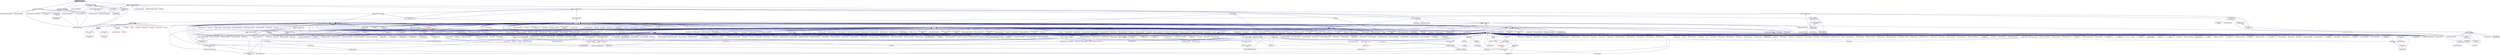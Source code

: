 digraph "fixed_component_base.hpp"
{
  edge [fontname="Helvetica",fontsize="10",labelfontname="Helvetica",labelfontsize="10"];
  node [fontname="Helvetica",fontsize="10",shape=record];
  Node210 [label="fixed_component_base.hpp",height=0.2,width=0.4,color="black", fillcolor="grey75", style="filled", fontcolor="black"];
  Node210 -> Node211 [dir="back",color="midnightblue",fontsize="10",style="solid",fontname="Helvetica"];
  Node211 [label="component_namespace.hpp",height=0.2,width=0.4,color="black", fillcolor="white", style="filled",URL="$dd/d31/server_2component__namespace_8hpp.html"];
  Node211 -> Node212 [dir="back",color="midnightblue",fontsize="10",style="solid",fontname="Helvetica"];
  Node212 [label="bootstrap_component\l_namespace.hpp",height=0.2,width=0.4,color="black", fillcolor="white", style="filled",URL="$dd/d07/bootstrap__component__namespace_8hpp.html"];
  Node212 -> Node213 [dir="back",color="midnightblue",fontsize="10",style="solid",fontname="Helvetica"];
  Node213 [label="addressing_service.cpp",height=0.2,width=0.4,color="black", fillcolor="white", style="filled",URL="$d7/d38/addressing__service_8cpp.html"];
  Node212 -> Node214 [dir="back",color="midnightblue",fontsize="10",style="solid",fontname="Helvetica"];
  Node214 [label="bootstrap_component\l_namespace.cpp",height=0.2,width=0.4,color="black", fillcolor="white", style="filled",URL="$d7/de2/bootstrap__component__namespace_8cpp.html"];
  Node211 -> Node215 [dir="back",color="midnightblue",fontsize="10",style="solid",fontname="Helvetica"];
  Node215 [label="counter_creators.cpp",height=0.2,width=0.4,color="black", fillcolor="white", style="filled",URL="$d5/d1b/counter__creators_8cpp.html"];
  Node211 -> Node213 [dir="back",color="midnightblue",fontsize="10",style="solid",fontname="Helvetica"];
  Node211 -> Node216 [dir="back",color="midnightblue",fontsize="10",style="solid",fontname="Helvetica"];
  Node216 [label="big_boot_barrier.cpp",height=0.2,width=0.4,color="black", fillcolor="white", style="filled",URL="$d9/d5e/big__boot__barrier_8cpp.html"];
  Node211 -> Node217 [dir="back",color="midnightblue",fontsize="10",style="solid",fontname="Helvetica"];
  Node217 [label="component_namespace.cpp",height=0.2,width=0.4,color="black", fillcolor="white", style="filled",URL="$db/dca/component__namespace_8cpp.html"];
  Node211 -> Node218 [dir="back",color="midnightblue",fontsize="10",style="solid",fontname="Helvetica"];
  Node218 [label="hosted_component_namespace.cpp",height=0.2,width=0.4,color="black", fillcolor="white", style="filled",URL="$da/d68/hosted__component__namespace_8cpp.html"];
  Node211 -> Node219 [dir="back",color="midnightblue",fontsize="10",style="solid",fontname="Helvetica"];
  Node219 [label="component_namespace\l_server.cpp",height=0.2,width=0.4,color="black", fillcolor="white", style="filled",URL="$d1/d34/component__namespace__server_8cpp.html"];
  Node210 -> Node220 [dir="back",color="midnightblue",fontsize="10",style="solid",fontname="Helvetica"];
  Node220 [label="locality_namespace.hpp",height=0.2,width=0.4,color="black", fillcolor="white", style="filled",URL="$d9/ddf/server_2locality__namespace_8hpp.html"];
  Node220 -> Node221 [dir="back",color="midnightblue",fontsize="10",style="solid",fontname="Helvetica"];
  Node221 [label="bootstrap_locality\l_namespace.hpp",height=0.2,width=0.4,color="black", fillcolor="white", style="filled",URL="$dc/d7f/bootstrap__locality__namespace_8hpp.html"];
  Node221 -> Node213 [dir="back",color="midnightblue",fontsize="10",style="solid",fontname="Helvetica"];
  Node221 -> Node222 [dir="back",color="midnightblue",fontsize="10",style="solid",fontname="Helvetica"];
  Node222 [label="bootstrap_locality\l_namespace.cpp",height=0.2,width=0.4,color="black", fillcolor="white", style="filled",URL="$d6/d99/bootstrap__locality__namespace_8cpp.html"];
  Node220 -> Node223 [dir="back",color="midnightblue",fontsize="10",style="solid",fontname="Helvetica"];
  Node223 [label="hosted_locality_namespace.hpp",height=0.2,width=0.4,color="black", fillcolor="white", style="filled",URL="$db/d52/hosted__locality__namespace_8hpp.html"];
  Node223 -> Node216 [dir="back",color="midnightblue",fontsize="10",style="solid",fontname="Helvetica"];
  Node223 -> Node224 [dir="back",color="midnightblue",fontsize="10",style="solid",fontname="Helvetica"];
  Node224 [label="hosted_locality_namespace.cpp",height=0.2,width=0.4,color="black", fillcolor="white", style="filled",URL="$d4/d5f/hosted__locality__namespace_8cpp.html"];
  Node220 -> Node215 [dir="back",color="midnightblue",fontsize="10",style="solid",fontname="Helvetica"];
  Node220 -> Node213 [dir="back",color="midnightblue",fontsize="10",style="solid",fontname="Helvetica"];
  Node220 -> Node216 [dir="back",color="midnightblue",fontsize="10",style="solid",fontname="Helvetica"];
  Node220 -> Node222 [dir="back",color="midnightblue",fontsize="10",style="solid",fontname="Helvetica"];
  Node220 -> Node224 [dir="back",color="midnightblue",fontsize="10",style="solid",fontname="Helvetica"];
  Node220 -> Node225 [dir="back",color="midnightblue",fontsize="10",style="solid",fontname="Helvetica"];
  Node225 [label="locality_namespace.cpp",height=0.2,width=0.4,color="black", fillcolor="white", style="filled",URL="$d1/dc9/locality__namespace_8cpp.html"];
  Node220 -> Node226 [dir="back",color="midnightblue",fontsize="10",style="solid",fontname="Helvetica"];
  Node226 [label="locality_namespace\l_server.cpp",height=0.2,width=0.4,color="black", fillcolor="white", style="filled",URL="$d5/d0d/locality__namespace__server_8cpp.html"];
  Node210 -> Node227 [dir="back",color="midnightblue",fontsize="10",style="solid",fontname="Helvetica"];
  Node227 [label="primary_namespace.hpp",height=0.2,width=0.4,color="black", fillcolor="white", style="filled",URL="$de/d49/server_2primary__namespace_8hpp.html"];
  Node227 -> Node228 [dir="back",color="midnightblue",fontsize="10",style="solid",fontname="Helvetica"];
  Node228 [label="async_colocated.hpp",height=0.2,width=0.4,color="black", fillcolor="white", style="filled",URL="$d3/d0f/async__colocated_8hpp.html"];
  Node228 -> Node229 [dir="back",color="midnightblue",fontsize="10",style="solid",fontname="Helvetica"];
  Node229 [label="async.hpp",height=0.2,width=0.4,color="black", fillcolor="white", style="filled",URL="$d4/d59/include_2async_8hpp.html"];
  Node229 -> Node230 [dir="back",color="midnightblue",fontsize="10",style="solid",fontname="Helvetica"];
  Node230 [label="allgather.cpp",height=0.2,width=0.4,color="black", fillcolor="white", style="filled",URL="$d7/d06/allgather_8cpp.html"];
  Node229 -> Node231 [dir="back",color="midnightblue",fontsize="10",style="solid",fontname="Helvetica"];
  Node231 [label="allgather_and_gate.cpp",height=0.2,width=0.4,color="black", fillcolor="white", style="filled",URL="$d1/d56/allgather__and__gate_8cpp.html"];
  Node229 -> Node232 [dir="back",color="midnightblue",fontsize="10",style="solid",fontname="Helvetica"];
  Node232 [label="apex_fibonacci.cpp",height=0.2,width=0.4,color="black", fillcolor="white", style="filled",URL="$de/de1/apex__fibonacci_8cpp.html"];
  Node229 -> Node233 [dir="back",color="midnightblue",fontsize="10",style="solid",fontname="Helvetica"];
  Node233 [label="apex_policy_engine\l_active_thread_count.cpp",height=0.2,width=0.4,color="black", fillcolor="white", style="filled",URL="$d5/d01/apex__policy__engine__active__thread__count_8cpp.html"];
  Node229 -> Node234 [dir="back",color="midnightblue",fontsize="10",style="solid",fontname="Helvetica"];
  Node234 [label="apex_policy_engine\l_events.cpp",height=0.2,width=0.4,color="black", fillcolor="white", style="filled",URL="$df/d0f/apex__policy__engine__events_8cpp.html"];
  Node229 -> Node235 [dir="back",color="midnightblue",fontsize="10",style="solid",fontname="Helvetica"];
  Node235 [label="apex_policy_engine\l_periodic.cpp",height=0.2,width=0.4,color="black", fillcolor="white", style="filled",URL="$d5/d7b/apex__policy__engine__periodic_8cpp.html"];
  Node229 -> Node236 [dir="back",color="midnightblue",fontsize="10",style="solid",fontname="Helvetica"];
  Node236 [label="nqueen.hpp",height=0.2,width=0.4,color="black", fillcolor="white", style="filled",URL="$da/dfd/stubs_2nqueen_8hpp.html"];
  Node236 -> Node237 [dir="back",color="midnightblue",fontsize="10",style="solid",fontname="Helvetica"];
  Node237 [label="nqueen.hpp",height=0.2,width=0.4,color="black", fillcolor="white", style="filled",URL="$d0/d07/nqueen_8hpp.html"];
  Node237 -> Node238 [dir="back",color="midnightblue",fontsize="10",style="solid",fontname="Helvetica"];
  Node238 [label="nqueen_client.cpp",height=0.2,width=0.4,color="black", fillcolor="white", style="filled",URL="$d3/d5e/nqueen__client_8cpp.html"];
  Node229 -> Node239 [dir="back",color="midnightblue",fontsize="10",style="solid",fontname="Helvetica"];
  Node239 [label="1d_wave_equation.cpp",height=0.2,width=0.4,color="black", fillcolor="white", style="filled",URL="$da/dab/1d__wave__equation_8cpp.html"];
  Node229 -> Node240 [dir="back",color="midnightblue",fontsize="10",style="solid",fontname="Helvetica"];
  Node240 [label="factorial.cpp",height=0.2,width=0.4,color="black", fillcolor="white", style="filled",URL="$d9/d00/factorial_8cpp.html"];
  Node229 -> Node241 [dir="back",color="midnightblue",fontsize="10",style="solid",fontname="Helvetica"];
  Node241 [label="fibonacci.cpp",height=0.2,width=0.4,color="black", fillcolor="white", style="filled",URL="$d9/d89/fibonacci_8cpp.html"];
  Node229 -> Node242 [dir="back",color="midnightblue",fontsize="10",style="solid",fontname="Helvetica"];
  Node242 [label="fibonacci_one.cpp",height=0.2,width=0.4,color="black", fillcolor="white", style="filled",URL="$d8/d78/fibonacci__one_8cpp.html"];
  Node229 -> Node243 [dir="back",color="midnightblue",fontsize="10",style="solid",fontname="Helvetica"];
  Node243 [label="print_to_console.cpp",height=0.2,width=0.4,color="black", fillcolor="white", style="filled",URL="$d7/de6/print__to__console_8cpp.html"];
  Node229 -> Node244 [dir="back",color="midnightblue",fontsize="10",style="solid",fontname="Helvetica"];
  Node244 [label="quicksort.cpp",height=0.2,width=0.4,color="black", fillcolor="white", style="filled",URL="$d3/d1e/quicksort_8cpp.html"];
  Node229 -> Node245 [dir="back",color="midnightblue",fontsize="10",style="solid",fontname="Helvetica"];
  Node245 [label="sierpinski.cpp",height=0.2,width=0.4,color="black", fillcolor="white", style="filled",URL="$d3/d7e/sierpinski_8cpp.html"];
  Node229 -> Node246 [dir="back",color="midnightblue",fontsize="10",style="solid",fontname="Helvetica"];
  Node246 [label="random_mem_access.hpp",height=0.2,width=0.4,color="black", fillcolor="white", style="filled",URL="$d3/d32/stubs_2random__mem__access_8hpp.html"];
  Node246 -> Node247 [dir="back",color="midnightblue",fontsize="10",style="solid",fontname="Helvetica"];
  Node247 [label="random_mem_access.hpp",height=0.2,width=0.4,color="black", fillcolor="white", style="filled",URL="$db/de8/random__mem__access_8hpp.html"];
  Node247 -> Node248 [dir="back",color="midnightblue",fontsize="10",style="solid",fontname="Helvetica"];
  Node248 [label="random_mem_access_client.cpp",height=0.2,width=0.4,color="black", fillcolor="white", style="filled",URL="$df/d1b/random__mem__access__client_8cpp.html"];
  Node229 -> Node249 [dir="back",color="midnightblue",fontsize="10",style="solid",fontname="Helvetica"];
  Node249 [label="interpolator.cpp",height=0.2,width=0.4,color="black", fillcolor="white", style="filled",URL="$d5/d02/interpolator_8cpp.html"];
  Node229 -> Node250 [dir="back",color="midnightblue",fontsize="10",style="solid",fontname="Helvetica"];
  Node250 [label="simple_central_tuplespace.hpp",height=0.2,width=0.4,color="black", fillcolor="white", style="filled",URL="$d0/d4b/stubs_2simple__central__tuplespace_8hpp.html"];
  Node250 -> Node251 [dir="back",color="midnightblue",fontsize="10",style="solid",fontname="Helvetica"];
  Node251 [label="simple_central_tuplespace.hpp",height=0.2,width=0.4,color="black", fillcolor="white", style="filled",URL="$d5/ddd/simple__central__tuplespace_8hpp.html"];
  Node251 -> Node252 [dir="back",color="midnightblue",fontsize="10",style="solid",fontname="Helvetica"];
  Node252 [label="simple_central_tuplespace\l_client.cpp",height=0.2,width=0.4,color="black", fillcolor="white", style="filled",URL="$d1/d7b/simple__central__tuplespace__client_8cpp.html"];
  Node229 -> Node253 [dir="back",color="midnightblue",fontsize="10",style="solid",fontname="Helvetica"];
  Node253 [label="lcos.hpp",height=0.2,width=0.4,color="black", fillcolor="white", style="filled",URL="$d5/deb/lcos_8hpp.html"];
  Node253 -> Node231 [dir="back",color="midnightblue",fontsize="10",style="solid",fontname="Helvetica"];
  Node253 -> Node254 [dir="back",color="midnightblue",fontsize="10",style="solid",fontname="Helvetica"];
  Node254 [label="apex_balance.cpp",height=0.2,width=0.4,color="black", fillcolor="white", style="filled",URL="$d4/d8e/apex__balance_8cpp.html"];
  Node253 -> Node233 [dir="back",color="midnightblue",fontsize="10",style="solid",fontname="Helvetica"];
  Node253 -> Node234 [dir="back",color="midnightblue",fontsize="10",style="solid",fontname="Helvetica"];
  Node253 -> Node235 [dir="back",color="midnightblue",fontsize="10",style="solid",fontname="Helvetica"];
  Node253 -> Node255 [dir="back",color="midnightblue",fontsize="10",style="solid",fontname="Helvetica"];
  Node255 [label="heartbeat.cpp",height=0.2,width=0.4,color="black", fillcolor="white", style="filled",URL="$d8/d98/heartbeat_8cpp.html"];
  Node253 -> Node256 [dir="back",color="midnightblue",fontsize="10",style="solid",fontname="Helvetica"];
  Node256 [label="hello_world_component.hpp",height=0.2,width=0.4,color="black", fillcolor="white", style="filled",URL="$df/df0/hello__world__component_8hpp.html"];
  Node256 -> Node257 [dir="back",color="midnightblue",fontsize="10",style="solid",fontname="Helvetica"];
  Node257 [label="hello_world_client.cpp",height=0.2,width=0.4,color="black", fillcolor="white", style="filled",URL="$d5/da6/hello__world__client_8cpp.html"];
  Node256 -> Node258 [dir="back",color="midnightblue",fontsize="10",style="solid",fontname="Helvetica"];
  Node258 [label="hello_world_component.cpp",height=0.2,width=0.4,color="black", fillcolor="white", style="filled",URL="$d8/daa/hello__world__component_8cpp.html"];
  Node253 -> Node259 [dir="back",color="midnightblue",fontsize="10",style="solid",fontname="Helvetica"];
  Node259 [label="row.hpp",height=0.2,width=0.4,color="black", fillcolor="white", style="filled",URL="$dc/d69/row_8hpp.html"];
  Node259 -> Node260 [dir="back",color="midnightblue",fontsize="10",style="solid",fontname="Helvetica"];
  Node260 [label="grid.hpp",height=0.2,width=0.4,color="red", fillcolor="white", style="filled",URL="$dc/d8a/grid_8hpp.html"];
  Node260 -> Node261 [dir="back",color="midnightblue",fontsize="10",style="solid",fontname="Helvetica"];
  Node261 [label="jacobi.cpp",height=0.2,width=0.4,color="black", fillcolor="white", style="filled",URL="$d2/d27/jacobi_8cpp.html"];
  Node260 -> Node262 [dir="back",color="midnightblue",fontsize="10",style="solid",fontname="Helvetica"];
  Node262 [label="solver.hpp",height=0.2,width=0.4,color="red", fillcolor="white", style="filled",URL="$db/d9a/server_2solver_8hpp.html"];
  Node262 -> Node264 [dir="back",color="midnightblue",fontsize="10",style="solid",fontname="Helvetica"];
  Node264 [label="solver.cpp",height=0.2,width=0.4,color="black", fillcolor="white", style="filled",URL="$d6/d94/solver_8cpp.html"];
  Node260 -> Node265 [dir="back",color="midnightblue",fontsize="10",style="solid",fontname="Helvetica"];
  Node265 [label="grid.cpp",height=0.2,width=0.4,color="black", fillcolor="white", style="filled",URL="$d6/d1b/jacobi__component_2grid_8cpp.html"];
  Node259 -> Node266 [dir="back",color="midnightblue",fontsize="10",style="solid",fontname="Helvetica"];
  Node266 [label="stencil_iterator.hpp",height=0.2,width=0.4,color="black", fillcolor="white", style="filled",URL="$dc/d5c/server_2stencil__iterator_8hpp.html"];
  Node266 -> Node262 [dir="back",color="midnightblue",fontsize="10",style="solid",fontname="Helvetica"];
  Node266 -> Node267 [dir="back",color="midnightblue",fontsize="10",style="solid",fontname="Helvetica"];
  Node267 [label="stencil_iterator.cpp",height=0.2,width=0.4,color="black", fillcolor="white", style="filled",URL="$d6/de1/server_2stencil__iterator_8cpp.html"];
  Node266 -> Node268 [dir="back",color="midnightblue",fontsize="10",style="solid",fontname="Helvetica"];
  Node268 [label="stencil_iterator.cpp",height=0.2,width=0.4,color="black", fillcolor="white", style="filled",URL="$d7/d71/stencil__iterator_8cpp.html"];
  Node259 -> Node265 [dir="back",color="midnightblue",fontsize="10",style="solid",fontname="Helvetica"];
  Node253 -> Node269 [dir="back",color="midnightblue",fontsize="10",style="solid",fontname="Helvetica"];
  Node269 [label="stencil_iterator.hpp",height=0.2,width=0.4,color="black", fillcolor="white", style="filled",URL="$d4/dc8/stencil__iterator_8hpp.html"];
  Node269 -> Node262 [dir="back",color="midnightblue",fontsize="10",style="solid",fontname="Helvetica"];
  Node269 -> Node266 [dir="back",color="midnightblue",fontsize="10",style="solid",fontname="Helvetica"];
  Node269 -> Node268 [dir="back",color="midnightblue",fontsize="10",style="solid",fontname="Helvetica"];
  Node253 -> Node266 [dir="back",color="midnightblue",fontsize="10",style="solid",fontname="Helvetica"];
  Node253 -> Node270 [dir="back",color="midnightblue",fontsize="10",style="solid",fontname="Helvetica"];
  Node270 [label="jacobi_hpx.cpp",height=0.2,width=0.4,color="black", fillcolor="white", style="filled",URL="$d8/d72/jacobi__hpx_8cpp.html"];
  Node253 -> Node271 [dir="back",color="midnightblue",fontsize="10",style="solid",fontname="Helvetica"];
  Node271 [label="jacobi_nonuniform_hpx.cpp",height=0.2,width=0.4,color="black", fillcolor="white", style="filled",URL="$de/d56/jacobi__nonuniform__hpx_8cpp.html"];
  Node253 -> Node272 [dir="back",color="midnightblue",fontsize="10",style="solid",fontname="Helvetica"];
  Node272 [label="enumerate_threads.cpp",height=0.2,width=0.4,color="black", fillcolor="white", style="filled",URL="$d3/dd4/enumerate__threads_8cpp.html"];
  Node253 -> Node273 [dir="back",color="midnightblue",fontsize="10",style="solid",fontname="Helvetica"];
  Node273 [label="fibonacci_await.cpp",height=0.2,width=0.4,color="black", fillcolor="white", style="filled",URL="$dc/d1c/fibonacci__await_8cpp.html"];
  Node253 -> Node274 [dir="back",color="midnightblue",fontsize="10",style="solid",fontname="Helvetica"];
  Node274 [label="fibonacci_dataflow.cpp",height=0.2,width=0.4,color="black", fillcolor="white", style="filled",URL="$df/d3d/fibonacci__dataflow_8cpp.html"];
  Node253 -> Node275 [dir="back",color="midnightblue",fontsize="10",style="solid",fontname="Helvetica"];
  Node275 [label="fibonacci_futures.cpp",height=0.2,width=0.4,color="black", fillcolor="white", style="filled",URL="$d6/de3/fibonacci__futures_8cpp.html"];
  Node253 -> Node276 [dir="back",color="midnightblue",fontsize="10",style="solid",fontname="Helvetica"];
  Node276 [label="fibonacci_futures_distributed.cpp",height=0.2,width=0.4,color="black", fillcolor="white", style="filled",URL="$d1/dc9/fibonacci__futures__distributed_8cpp.html"];
  Node253 -> Node277 [dir="back",color="midnightblue",fontsize="10",style="solid",fontname="Helvetica"];
  Node277 [label="fractals.cpp",height=0.2,width=0.4,color="black", fillcolor="white", style="filled",URL="$d8/d58/fractals_8cpp.html"];
  Node253 -> Node278 [dir="back",color="midnightblue",fontsize="10",style="solid",fontname="Helvetica"];
  Node278 [label="fractals_executor.cpp",height=0.2,width=0.4,color="black", fillcolor="white", style="filled",URL="$d9/da9/fractals__executor_8cpp.html"];
  Node253 -> Node279 [dir="back",color="midnightblue",fontsize="10",style="solid",fontname="Helvetica"];
  Node279 [label="fractals_struct.cpp",height=0.2,width=0.4,color="black", fillcolor="white", style="filled",URL="$d8/d2f/fractals__struct_8cpp.html"];
  Node253 -> Node280 [dir="back",color="midnightblue",fontsize="10",style="solid",fontname="Helvetica"];
  Node280 [label="hello_world.cpp",height=0.2,width=0.4,color="black", fillcolor="white", style="filled",URL="$d0/d67/hello__world_8cpp.html"];
  Node253 -> Node281 [dir="back",color="midnightblue",fontsize="10",style="solid",fontname="Helvetica"];
  Node281 [label="latch_local.cpp",height=0.2,width=0.4,color="black", fillcolor="white", style="filled",URL="$dd/dd3/latch__local_8cpp.html"];
  Node253 -> Node282 [dir="back",color="midnightblue",fontsize="10",style="solid",fontname="Helvetica"];
  Node282 [label="latch_remote.cpp",height=0.2,width=0.4,color="black", fillcolor="white", style="filled",URL="$df/d59/latch__remote_8cpp.html"];
  Node253 -> Node283 [dir="back",color="midnightblue",fontsize="10",style="solid",fontname="Helvetica"];
  Node283 [label="local_channel.cpp",height=0.2,width=0.4,color="black", fillcolor="white", style="filled",URL="$d0/d3e/local__channel_8cpp.html"];
  Node253 -> Node284 [dir="back",color="midnightblue",fontsize="10",style="solid",fontname="Helvetica"];
  Node284 [label="pingpong.cpp",height=0.2,width=0.4,color="black", fillcolor="white", style="filled",URL="$dd/d4d/pingpong_8cpp.html"];
  Node253 -> Node285 [dir="back",color="midnightblue",fontsize="10",style="solid",fontname="Helvetica"];
  Node285 [label="shared_mutex.cpp",height=0.2,width=0.4,color="black", fillcolor="white", style="filled",URL="$da/d0b/shared__mutex_8cpp.html"];
  Node253 -> Node286 [dir="back",color="midnightblue",fontsize="10",style="solid",fontname="Helvetica"];
  Node286 [label="wait_composition.cpp",height=0.2,width=0.4,color="black", fillcolor="white", style="filled",URL="$d6/d13/wait__composition_8cpp.html"];
  Node253 -> Node287 [dir="back",color="midnightblue",fontsize="10",style="solid",fontname="Helvetica"];
  Node287 [label="sheneos_compare.cpp",height=0.2,width=0.4,color="black", fillcolor="white", style="filled",URL="$dc/d11/sheneos__compare_8cpp.html"];
  Node253 -> Node288 [dir="back",color="midnightblue",fontsize="10",style="solid",fontname="Helvetica"];
  Node288 [label="spell_check_file.cpp",height=0.2,width=0.4,color="black", fillcolor="white", style="filled",URL="$df/df7/spell__check__file_8cpp.html"];
  Node253 -> Node289 [dir="back",color="midnightblue",fontsize="10",style="solid",fontname="Helvetica"];
  Node289 [label="spell_check_simple.cpp",height=0.2,width=0.4,color="black", fillcolor="white", style="filled",URL="$dd/d54/spell__check__simple_8cpp.html"];
  Node253 -> Node252 [dir="back",color="midnightblue",fontsize="10",style="solid",fontname="Helvetica"];
  Node253 -> Node290 [dir="back",color="midnightblue",fontsize="10",style="solid",fontname="Helvetica"];
  Node290 [label="hpx.hpp",height=0.2,width=0.4,color="red", fillcolor="white", style="filled",URL="$d0/daa/hpx_8hpp.html"];
  Node290 -> Node291 [dir="back",color="midnightblue",fontsize="10",style="solid",fontname="Helvetica"];
  Node291 [label="1d_stencil_1.cpp",height=0.2,width=0.4,color="black", fillcolor="white", style="filled",URL="$d2/db1/1d__stencil__1_8cpp.html"];
  Node290 -> Node292 [dir="back",color="midnightblue",fontsize="10",style="solid",fontname="Helvetica"];
  Node292 [label="1d_stencil_2.cpp",height=0.2,width=0.4,color="black", fillcolor="white", style="filled",URL="$d3/dd1/1d__stencil__2_8cpp.html"];
  Node290 -> Node293 [dir="back",color="midnightblue",fontsize="10",style="solid",fontname="Helvetica"];
  Node293 [label="1d_stencil_3.cpp",height=0.2,width=0.4,color="black", fillcolor="white", style="filled",URL="$db/d19/1d__stencil__3_8cpp.html"];
  Node290 -> Node294 [dir="back",color="midnightblue",fontsize="10",style="solid",fontname="Helvetica"];
  Node294 [label="1d_stencil_4.cpp",height=0.2,width=0.4,color="black", fillcolor="white", style="filled",URL="$d1/d7d/1d__stencil__4_8cpp.html"];
  Node290 -> Node295 [dir="back",color="midnightblue",fontsize="10",style="solid",fontname="Helvetica"];
  Node295 [label="1d_stencil_4_parallel.cpp",height=0.2,width=0.4,color="black", fillcolor="white", style="filled",URL="$d6/d05/1d__stencil__4__parallel_8cpp.html"];
  Node290 -> Node296 [dir="back",color="midnightblue",fontsize="10",style="solid",fontname="Helvetica"];
  Node296 [label="1d_stencil_4_repart.cpp",height=0.2,width=0.4,color="black", fillcolor="white", style="filled",URL="$d0/d6b/1d__stencil__4__repart_8cpp.html"];
  Node290 -> Node297 [dir="back",color="midnightblue",fontsize="10",style="solid",fontname="Helvetica"];
  Node297 [label="1d_stencil_4_throttle.cpp",height=0.2,width=0.4,color="black", fillcolor="white", style="filled",URL="$d6/de5/1d__stencil__4__throttle_8cpp.html"];
  Node290 -> Node298 [dir="back",color="midnightblue",fontsize="10",style="solid",fontname="Helvetica"];
  Node298 [label="1d_stencil_5.cpp",height=0.2,width=0.4,color="black", fillcolor="white", style="filled",URL="$d7/d2a/1d__stencil__5_8cpp.html"];
  Node290 -> Node299 [dir="back",color="midnightblue",fontsize="10",style="solid",fontname="Helvetica"];
  Node299 [label="1d_stencil_6.cpp",height=0.2,width=0.4,color="black", fillcolor="white", style="filled",URL="$db/de7/1d__stencil__6_8cpp.html"];
  Node290 -> Node300 [dir="back",color="midnightblue",fontsize="10",style="solid",fontname="Helvetica"];
  Node300 [label="1d_stencil_7.cpp",height=0.2,width=0.4,color="black", fillcolor="white", style="filled",URL="$d4/d5a/1d__stencil__7_8cpp.html"];
  Node290 -> Node301 [dir="back",color="midnightblue",fontsize="10",style="solid",fontname="Helvetica"];
  Node301 [label="1d_stencil_8.cpp",height=0.2,width=0.4,color="black", fillcolor="white", style="filled",URL="$df/de0/1d__stencil__8_8cpp.html"];
  Node290 -> Node302 [dir="back",color="midnightblue",fontsize="10",style="solid",fontname="Helvetica"];
  Node302 [label="accumulator.cpp",height=0.2,width=0.4,color="black", fillcolor="white", style="filled",URL="$d1/d81/accumulator_8cpp.html"];
  Node290 -> Node303 [dir="back",color="midnightblue",fontsize="10",style="solid",fontname="Helvetica"];
  Node303 [label="accumulator.hpp",height=0.2,width=0.4,color="black", fillcolor="white", style="filled",URL="$d4/d9d/server_2accumulator_8hpp.html"];
  Node303 -> Node302 [dir="back",color="midnightblue",fontsize="10",style="solid",fontname="Helvetica"];
  Node303 -> Node304 [dir="back",color="midnightblue",fontsize="10",style="solid",fontname="Helvetica"];
  Node304 [label="accumulator.hpp",height=0.2,width=0.4,color="red", fillcolor="white", style="filled",URL="$d8/d5e/accumulator_8hpp.html"];
  Node290 -> Node306 [dir="back",color="midnightblue",fontsize="10",style="solid",fontname="Helvetica"];
  Node306 [label="template_function_accumulator.hpp",height=0.2,width=0.4,color="black", fillcolor="white", style="filled",URL="$d7/da6/server_2template__function__accumulator_8hpp.html"];
  Node306 -> Node307 [dir="back",color="midnightblue",fontsize="10",style="solid",fontname="Helvetica"];
  Node307 [label="template_function_accumulator.cpp",height=0.2,width=0.4,color="black", fillcolor="white", style="filled",URL="$d5/d02/template__function__accumulator_8cpp.html"];
  Node306 -> Node308 [dir="back",color="midnightblue",fontsize="10",style="solid",fontname="Helvetica"];
  Node308 [label="template_function_accumulator.hpp",height=0.2,width=0.4,color="red", fillcolor="white", style="filled",URL="$d3/de9/template__function__accumulator_8hpp.html"];
  Node290 -> Node310 [dir="back",color="midnightblue",fontsize="10",style="solid",fontname="Helvetica"];
  Node310 [label="template_accumulator.cpp",height=0.2,width=0.4,color="black", fillcolor="white", style="filled",URL="$d0/d4a/template__accumulator_8cpp.html"];
  Node290 -> Node307 [dir="back",color="midnightblue",fontsize="10",style="solid",fontname="Helvetica"];
  Node290 -> Node308 [dir="back",color="midnightblue",fontsize="10",style="solid",fontname="Helvetica"];
  Node290 -> Node311 [dir="back",color="midnightblue",fontsize="10",style="solid",fontname="Helvetica"];
  Node311 [label="allgather_module.cpp",height=0.2,width=0.4,color="black", fillcolor="white", style="filled",URL="$df/de4/allgather__module_8cpp.html"];
  Node290 -> Node230 [dir="back",color="midnightblue",fontsize="10",style="solid",fontname="Helvetica"];
  Node290 -> Node231 [dir="back",color="midnightblue",fontsize="10",style="solid",fontname="Helvetica"];
  Node290 -> Node312 [dir="back",color="midnightblue",fontsize="10",style="solid",fontname="Helvetica"];
  Node312 [label="ag_client.cpp",height=0.2,width=0.4,color="black", fillcolor="white", style="filled",URL="$d4/d5d/ag__client_8cpp.html"];
  Node290 -> Node313 [dir="back",color="midnightblue",fontsize="10",style="solid",fontname="Helvetica"];
  Node313 [label="hpx_thread_phase.cpp",height=0.2,width=0.4,color="black", fillcolor="white", style="filled",URL="$d5/dca/hpx__thread__phase_8cpp.html"];
  Node290 -> Node314 [dir="back",color="midnightblue",fontsize="10",style="solid",fontname="Helvetica"];
  Node314 [label="os_thread_num.cpp",height=0.2,width=0.4,color="black", fillcolor="white", style="filled",URL="$d2/dfb/os__thread__num_8cpp.html"];
  Node290 -> Node315 [dir="back",color="midnightblue",fontsize="10",style="solid",fontname="Helvetica"];
  Node315 [label="cancelable_action.cpp",height=0.2,width=0.4,color="black", fillcolor="white", style="filled",URL="$d5/d0c/cancelable__action_8cpp.html"];
  Node290 -> Node316 [dir="back",color="midnightblue",fontsize="10",style="solid",fontname="Helvetica"];
  Node316 [label="cancelable_action.hpp",height=0.2,width=0.4,color="black", fillcolor="white", style="filled",URL="$d5/d4d/server_2cancelable__action_8hpp.html"];
  Node316 -> Node315 [dir="back",color="midnightblue",fontsize="10",style="solid",fontname="Helvetica"];
  Node316 -> Node317 [dir="back",color="midnightblue",fontsize="10",style="solid",fontname="Helvetica"];
  Node317 [label="cancelable_action.hpp",height=0.2,width=0.4,color="black", fillcolor="white", style="filled",URL="$d0/da3/stubs_2cancelable__action_8hpp.html"];
  Node317 -> Node318 [dir="back",color="midnightblue",fontsize="10",style="solid",fontname="Helvetica"];
  Node318 [label="cancelable_action.hpp",height=0.2,width=0.4,color="black", fillcolor="white", style="filled",URL="$d6/d28/cancelable__action_8hpp.html"];
  Node318 -> Node319 [dir="back",color="midnightblue",fontsize="10",style="solid",fontname="Helvetica"];
  Node319 [label="cancelable_action_client.cpp",height=0.2,width=0.4,color="black", fillcolor="white", style="filled",URL="$d1/db8/cancelable__action__client_8cpp.html"];
  Node290 -> Node317 [dir="back",color="midnightblue",fontsize="10",style="solid",fontname="Helvetica"];
  Node290 -> Node319 [dir="back",color="midnightblue",fontsize="10",style="solid",fontname="Helvetica"];
  Node290 -> Node320 [dir="back",color="midnightblue",fontsize="10",style="solid",fontname="Helvetica"];
  Node320 [label="cublas_matmul.cpp",height=0.2,width=0.4,color="black", fillcolor="white", style="filled",URL="$dd/d84/cublas__matmul_8cpp.html"];
  Node290 -> Node321 [dir="back",color="midnightblue",fontsize="10",style="solid",fontname="Helvetica"];
  Node321 [label="win_perf_counters.cpp",height=0.2,width=0.4,color="black", fillcolor="white", style="filled",URL="$d8/d11/win__perf__counters_8cpp.html"];
  Node290 -> Node322 [dir="back",color="midnightblue",fontsize="10",style="solid",fontname="Helvetica"];
  Node322 [label="win_perf_counters.hpp",height=0.2,width=0.4,color="black", fillcolor="white", style="filled",URL="$d5/da7/win__perf__counters_8hpp.html"];
  Node290 -> Node256 [dir="back",color="midnightblue",fontsize="10",style="solid",fontname="Helvetica"];
  Node290 -> Node323 [dir="back",color="midnightblue",fontsize="10",style="solid",fontname="Helvetica"];
  Node323 [label="interpolate1d.cpp",height=0.2,width=0.4,color="black", fillcolor="white", style="filled",URL="$d0/d05/interpolate1d_8cpp.html"];
  Node290 -> Node324 [dir="back",color="midnightblue",fontsize="10",style="solid",fontname="Helvetica"];
  Node324 [label="partition.hpp",height=0.2,width=0.4,color="black", fillcolor="white", style="filled",URL="$d0/d7a/examples_2interpolate1d_2interpolate1d_2partition_8hpp.html"];
  Node324 -> Node323 [dir="back",color="midnightblue",fontsize="10",style="solid",fontname="Helvetica"];
  Node324 -> Node325 [dir="back",color="midnightblue",fontsize="10",style="solid",fontname="Helvetica"];
  Node325 [label="interpolate1d.hpp",height=0.2,width=0.4,color="red", fillcolor="white", style="filled",URL="$d4/dc7/interpolate1d_8hpp.html"];
  Node325 -> Node323 [dir="back",color="midnightblue",fontsize="10",style="solid",fontname="Helvetica"];
  Node290 -> Node327 [dir="back",color="midnightblue",fontsize="10",style="solid",fontname="Helvetica"];
  Node327 [label="partition.hpp",height=0.2,width=0.4,color="black", fillcolor="white", style="filled",URL="$d0/dff/examples_2interpolate1d_2interpolate1d_2server_2partition_8hpp.html"];
  Node327 -> Node324 [dir="back",color="midnightblue",fontsize="10",style="solid",fontname="Helvetica"];
  Node327 -> Node328 [dir="back",color="midnightblue",fontsize="10",style="solid",fontname="Helvetica"];
  Node328 [label="partition.cpp",height=0.2,width=0.4,color="black", fillcolor="white", style="filled",URL="$d0/d4f/examples_2interpolate1d_2interpolate1d_2server_2partition_8cpp.html"];
  Node290 -> Node325 [dir="back",color="midnightblue",fontsize="10",style="solid",fontname="Helvetica"];
  Node290 -> Node329 [dir="back",color="midnightblue",fontsize="10",style="solid",fontname="Helvetica"];
  Node329 [label="read_values.cpp",height=0.2,width=0.4,color="black", fillcolor="white", style="filled",URL="$d0/d8c/interpolate1d_2interpolate1d_2read__values_8cpp.html"];
  Node290 -> Node328 [dir="back",color="midnightblue",fontsize="10",style="solid",fontname="Helvetica"];
  Node290 -> Node261 [dir="back",color="midnightblue",fontsize="10",style="solid",fontname="Helvetica"];
  Node290 -> Node265 [dir="back",color="midnightblue",fontsize="10",style="solid",fontname="Helvetica"];
  Node290 -> Node330 [dir="back",color="midnightblue",fontsize="10",style="solid",fontname="Helvetica"];
  Node330 [label="row.cpp",height=0.2,width=0.4,color="black", fillcolor="white", style="filled",URL="$d3/d86/server_2row_8cpp.html"];
  Node290 -> Node264 [dir="back",color="midnightblue",fontsize="10",style="solid",fontname="Helvetica"];
  Node290 -> Node267 [dir="back",color="midnightblue",fontsize="10",style="solid",fontname="Helvetica"];
  Node290 -> Node268 [dir="back",color="midnightblue",fontsize="10",style="solid",fontname="Helvetica"];
  Node290 -> Node331 [dir="back",color="midnightblue",fontsize="10",style="solid",fontname="Helvetica"];
  Node331 [label="jacobi.cpp",height=0.2,width=0.4,color="black", fillcolor="white", style="filled",URL="$d3/d44/smp_2jacobi_8cpp.html"];
  Node290 -> Node270 [dir="back",color="midnightblue",fontsize="10",style="solid",fontname="Helvetica"];
  Node290 -> Node332 [dir="back",color="midnightblue",fontsize="10",style="solid",fontname="Helvetica"];
  Node332 [label="jacobi_nonuniform.cpp",height=0.2,width=0.4,color="black", fillcolor="white", style="filled",URL="$dd/ddc/jacobi__nonuniform_8cpp.html"];
  Node290 -> Node271 [dir="back",color="midnightblue",fontsize="10",style="solid",fontname="Helvetica"];
  Node290 -> Node333 [dir="back",color="midnightblue",fontsize="10",style="solid",fontname="Helvetica"];
  Node333 [label="nqueen.cpp",height=0.2,width=0.4,color="black", fillcolor="white", style="filled",URL="$db/dca/nqueen_8cpp.html"];
  Node290 -> Node334 [dir="back",color="midnightblue",fontsize="10",style="solid",fontname="Helvetica"];
  Node334 [label="nqueen.hpp",height=0.2,width=0.4,color="black", fillcolor="white", style="filled",URL="$de/d58/server_2nqueen_8hpp.html"];
  Node334 -> Node333 [dir="back",color="midnightblue",fontsize="10",style="solid",fontname="Helvetica"];
  Node334 -> Node236 [dir="back",color="midnightblue",fontsize="10",style="solid",fontname="Helvetica"];
  Node290 -> Node238 [dir="back",color="midnightblue",fontsize="10",style="solid",fontname="Helvetica"];
  Node290 -> Node335 [dir="back",color="midnightblue",fontsize="10",style="solid",fontname="Helvetica"];
  Node335 [label="sine.cpp",height=0.2,width=0.4,color="black", fillcolor="white", style="filled",URL="$d3/d0d/server_2sine_8cpp.html"];
  Node290 -> Node336 [dir="back",color="midnightblue",fontsize="10",style="solid",fontname="Helvetica"];
  Node336 [label="sine.hpp",height=0.2,width=0.4,color="black", fillcolor="white", style="filled",URL="$d8/dac/sine_8hpp.html"];
  Node336 -> Node335 [dir="back",color="midnightblue",fontsize="10",style="solid",fontname="Helvetica"];
  Node336 -> Node337 [dir="back",color="midnightblue",fontsize="10",style="solid",fontname="Helvetica"];
  Node337 [label="sine.cpp",height=0.2,width=0.4,color="black", fillcolor="white", style="filled",URL="$d5/dd8/sine_8cpp.html"];
  Node290 -> Node337 [dir="back",color="midnightblue",fontsize="10",style="solid",fontname="Helvetica"];
  Node290 -> Node338 [dir="back",color="midnightblue",fontsize="10",style="solid",fontname="Helvetica"];
  Node338 [label="sine_client.cpp",height=0.2,width=0.4,color="black", fillcolor="white", style="filled",URL="$db/d62/sine__client_8cpp.html"];
  Node290 -> Node339 [dir="back",color="midnightblue",fontsize="10",style="solid",fontname="Helvetica"];
  Node339 [label="qt.cpp",height=0.2,width=0.4,color="black", fillcolor="white", style="filled",URL="$df/d90/qt_8cpp.html"];
  Node290 -> Node340 [dir="back",color="midnightblue",fontsize="10",style="solid",fontname="Helvetica"];
  Node340 [label="queue_client.cpp",height=0.2,width=0.4,color="black", fillcolor="white", style="filled",URL="$d7/d96/queue__client_8cpp.html"];
  Node290 -> Node341 [dir="back",color="midnightblue",fontsize="10",style="solid",fontname="Helvetica"];
  Node341 [label="customize_async.cpp",height=0.2,width=0.4,color="black", fillcolor="white", style="filled",URL="$d0/d82/customize__async_8cpp.html"];
  Node290 -> Node342 [dir="back",color="midnightblue",fontsize="10",style="solid",fontname="Helvetica"];
  Node342 [label="data_actions.cpp",height=0.2,width=0.4,color="black", fillcolor="white", style="filled",URL="$dc/d68/data__actions_8cpp.html"];
  Node290 -> Node343 [dir="back",color="midnightblue",fontsize="10",style="solid",fontname="Helvetica"];
  Node343 [label="error_handling.cpp",height=0.2,width=0.4,color="black", fillcolor="white", style="filled",URL="$d9/d96/error__handling_8cpp.html"];
  Node290 -> Node344 [dir="back",color="midnightblue",fontsize="10",style="solid",fontname="Helvetica"];
  Node344 [label="event_synchronization.cpp",height=0.2,width=0.4,color="black", fillcolor="white", style="filled",URL="$d0/d35/event__synchronization_8cpp.html"];
  Node290 -> Node240 [dir="back",color="midnightblue",fontsize="10",style="solid",fontname="Helvetica"];
  Node290 -> Node345 [dir="back",color="midnightblue",fontsize="10",style="solid",fontname="Helvetica"];
  Node345 [label="file_serialization.cpp",height=0.2,width=0.4,color="black", fillcolor="white", style="filled",URL="$de/d58/file__serialization_8cpp.html"];
  Node290 -> Node346 [dir="back",color="midnightblue",fontsize="10",style="solid",fontname="Helvetica"];
  Node346 [label="init_globally.cpp",height=0.2,width=0.4,color="black", fillcolor="white", style="filled",URL="$d6/dad/init__globally_8cpp.html"];
  Node290 -> Node347 [dir="back",color="midnightblue",fontsize="10",style="solid",fontname="Helvetica"];
  Node347 [label="interest_calculator.cpp",height=0.2,width=0.4,color="black", fillcolor="white", style="filled",URL="$d2/d86/interest__calculator_8cpp.html"];
  Node290 -> Node348 [dir="back",color="midnightblue",fontsize="10",style="solid",fontname="Helvetica"];
  Node348 [label="non_atomic_rma.cpp",height=0.2,width=0.4,color="black", fillcolor="white", style="filled",URL="$d7/d8b/non__atomic__rma_8cpp.html"];
  Node290 -> Node349 [dir="back",color="midnightblue",fontsize="10",style="solid",fontname="Helvetica"];
  Node349 [label="partitioned_vector\l_spmd_foreach.cpp",height=0.2,width=0.4,color="black", fillcolor="white", style="filled",URL="$db/d7c/partitioned__vector__spmd__foreach_8cpp.html"];
  Node290 -> Node350 [dir="back",color="midnightblue",fontsize="10",style="solid",fontname="Helvetica"];
  Node350 [label="pipeline1.cpp",height=0.2,width=0.4,color="black", fillcolor="white", style="filled",URL="$d5/d77/pipeline1_8cpp.html"];
  Node290 -> Node244 [dir="back",color="midnightblue",fontsize="10",style="solid",fontname="Helvetica"];
  Node290 -> Node351 [dir="back",color="midnightblue",fontsize="10",style="solid",fontname="Helvetica"];
  Node351 [label="receive_buffer.cpp",height=0.2,width=0.4,color="black", fillcolor="white", style="filled",URL="$d7/d10/receive__buffer_8cpp.html"];
  Node290 -> Node352 [dir="back",color="midnightblue",fontsize="10",style="solid",fontname="Helvetica"];
  Node352 [label="safe_object.cpp",height=0.2,width=0.4,color="black", fillcolor="white", style="filled",URL="$dd/d52/safe__object_8cpp.html"];
  Node290 -> Node353 [dir="back",color="midnightblue",fontsize="10",style="solid",fontname="Helvetica"];
  Node353 [label="sort_by_key_demo.cpp",height=0.2,width=0.4,color="black", fillcolor="white", style="filled",URL="$da/d20/sort__by__key__demo_8cpp.html"];
  Node290 -> Node354 [dir="back",color="midnightblue",fontsize="10",style="solid",fontname="Helvetica"];
  Node354 [label="timed_wake.cpp",height=0.2,width=0.4,color="black", fillcolor="white", style="filled",URL="$d8/df9/timed__wake_8cpp.html"];
  Node290 -> Node355 [dir="back",color="midnightblue",fontsize="10",style="solid",fontname="Helvetica"];
  Node355 [label="vector_counting_dotproduct.cpp",height=0.2,width=0.4,color="black", fillcolor="white", style="filled",URL="$df/de9/vector__counting__dotproduct_8cpp.html"];
  Node290 -> Node356 [dir="back",color="midnightblue",fontsize="10",style="solid",fontname="Helvetica"];
  Node356 [label="vector_zip_dotproduct.cpp",height=0.2,width=0.4,color="black", fillcolor="white", style="filled",URL="$dc/d18/vector__zip__dotproduct_8cpp.html"];
  Node290 -> Node357 [dir="back",color="midnightblue",fontsize="10",style="solid",fontname="Helvetica"];
  Node357 [label="zerocopy_rdma.cpp",height=0.2,width=0.4,color="black", fillcolor="white", style="filled",URL="$d1/dad/zerocopy__rdma_8cpp.html"];
  Node290 -> Node358 [dir="back",color="midnightblue",fontsize="10",style="solid",fontname="Helvetica"];
  Node358 [label="random_mem_access.cpp",height=0.2,width=0.4,color="black", fillcolor="white", style="filled",URL="$d1/d51/random__mem__access_8cpp.html"];
  Node290 -> Node359 [dir="back",color="midnightblue",fontsize="10",style="solid",fontname="Helvetica"];
  Node359 [label="random_mem_access.hpp",height=0.2,width=0.4,color="black", fillcolor="white", style="filled",URL="$d0/d19/server_2random__mem__access_8hpp.html"];
  Node359 -> Node358 [dir="back",color="midnightblue",fontsize="10",style="solid",fontname="Helvetica"];
  Node359 -> Node246 [dir="back",color="midnightblue",fontsize="10",style="solid",fontname="Helvetica"];
  Node290 -> Node248 [dir="back",color="midnightblue",fontsize="10",style="solid",fontname="Helvetica"];
  Node290 -> Node360 [dir="back",color="midnightblue",fontsize="10",style="solid",fontname="Helvetica"];
  Node360 [label="oversubscribing_resource\l_partitioner.cpp",height=0.2,width=0.4,color="black", fillcolor="white", style="filled",URL="$dd/dee/oversubscribing__resource__partitioner_8cpp.html"];
  Node290 -> Node361 [dir="back",color="midnightblue",fontsize="10",style="solid",fontname="Helvetica"];
  Node361 [label="simple_resource_partitioner.cpp",height=0.2,width=0.4,color="black", fillcolor="white", style="filled",URL="$d5/df9/simple__resource__partitioner_8cpp.html"];
  Node290 -> Node362 [dir="back",color="midnightblue",fontsize="10",style="solid",fontname="Helvetica"];
  Node362 [label="dimension.hpp",height=0.2,width=0.4,color="red", fillcolor="white", style="filled",URL="$d6/d39/sheneos_2sheneos_2dimension_8hpp.html"];
  Node362 -> Node367 [dir="back",color="midnightblue",fontsize="10",style="solid",fontname="Helvetica"];
  Node367 [label="partition3d.hpp",height=0.2,width=0.4,color="black", fillcolor="white", style="filled",URL="$dd/dbf/server_2partition3d_8hpp.html"];
  Node367 -> Node368 [dir="back",color="midnightblue",fontsize="10",style="solid",fontname="Helvetica"];
  Node368 [label="partition3d.hpp",height=0.2,width=0.4,color="black", fillcolor="white", style="filled",URL="$d1/d50/partition3d_8hpp.html"];
  Node368 -> Node249 [dir="back",color="midnightblue",fontsize="10",style="solid",fontname="Helvetica"];
  Node368 -> Node369 [dir="back",color="midnightblue",fontsize="10",style="solid",fontname="Helvetica"];
  Node369 [label="interpolator.hpp",height=0.2,width=0.4,color="red", fillcolor="white", style="filled",URL="$dc/d3b/interpolator_8hpp.html"];
  Node369 -> Node249 [dir="back",color="midnightblue",fontsize="10",style="solid",fontname="Helvetica"];
  Node369 -> Node287 [dir="back",color="midnightblue",fontsize="10",style="solid",fontname="Helvetica"];
  Node369 -> Node371 [dir="back",color="midnightblue",fontsize="10",style="solid",fontname="Helvetica"];
  Node371 [label="sheneos_test.cpp",height=0.2,width=0.4,color="black", fillcolor="white", style="filled",URL="$d4/d6e/sheneos__test_8cpp.html"];
  Node367 -> Node366 [dir="back",color="midnightblue",fontsize="10",style="solid",fontname="Helvetica"];
  Node366 [label="partition3d.cpp",height=0.2,width=0.4,color="black", fillcolor="white", style="filled",URL="$de/d70/partition3d_8cpp.html"];
  Node290 -> Node249 [dir="back",color="midnightblue",fontsize="10",style="solid",fontname="Helvetica"];
  Node290 -> Node368 [dir="back",color="midnightblue",fontsize="10",style="solid",fontname="Helvetica"];
  Node290 -> Node367 [dir="back",color="midnightblue",fontsize="10",style="solid",fontname="Helvetica"];
  Node290 -> Node369 [dir="back",color="midnightblue",fontsize="10",style="solid",fontname="Helvetica"];
  Node290 -> Node372 [dir="back",color="midnightblue",fontsize="10",style="solid",fontname="Helvetica"];
  Node372 [label="configuration.hpp",height=0.2,width=0.4,color="red", fillcolor="white", style="filled",URL="$dc/d0a/configuration_8hpp.html"];
  Node372 -> Node369 [dir="back",color="midnightblue",fontsize="10",style="solid",fontname="Helvetica"];
  Node290 -> Node365 [dir="back",color="midnightblue",fontsize="10",style="solid",fontname="Helvetica"];
  Node365 [label="read_values.cpp",height=0.2,width=0.4,color="black", fillcolor="white", style="filled",URL="$d7/da4/sheneos_2sheneos_2read__values_8cpp.html"];
  Node290 -> Node366 [dir="back",color="midnightblue",fontsize="10",style="solid",fontname="Helvetica"];
  Node290 -> Node371 [dir="back",color="midnightblue",fontsize="10",style="solid",fontname="Helvetica"];
  Node290 -> Node374 [dir="back",color="midnightblue",fontsize="10",style="solid",fontname="Helvetica"];
  Node374 [label="startup_shutdown.cpp",height=0.2,width=0.4,color="black", fillcolor="white", style="filled",URL="$d3/dfc/server_2startup__shutdown_8cpp.html"];
  Node290 -> Node375 [dir="back",color="midnightblue",fontsize="10",style="solid",fontname="Helvetica"];
  Node375 [label="startup_shutdown.cpp",height=0.2,width=0.4,color="black", fillcolor="white", style="filled",URL="$d0/ddb/startup__shutdown_8cpp.html"];
  Node290 -> Node376 [dir="back",color="midnightblue",fontsize="10",style="solid",fontname="Helvetica"];
  Node376 [label="spin.cpp",height=0.2,width=0.4,color="black", fillcolor="white", style="filled",URL="$d7/df2/spin_8cpp.html"];
  Node290 -> Node377 [dir="back",color="midnightblue",fontsize="10",style="solid",fontname="Helvetica"];
  Node377 [label="throttle.cpp",height=0.2,width=0.4,color="black", fillcolor="white", style="filled",URL="$de/d56/server_2throttle_8cpp.html"];
  Node290 -> Node378 [dir="back",color="midnightblue",fontsize="10",style="solid",fontname="Helvetica"];
  Node378 [label="throttle.hpp",height=0.2,width=0.4,color="black", fillcolor="white", style="filled",URL="$db/dc9/server_2throttle_8hpp.html"];
  Node378 -> Node377 [dir="back",color="midnightblue",fontsize="10",style="solid",fontname="Helvetica"];
  Node378 -> Node379 [dir="back",color="midnightblue",fontsize="10",style="solid",fontname="Helvetica"];
  Node379 [label="throttle.hpp",height=0.2,width=0.4,color="black", fillcolor="white", style="filled",URL="$d5/dec/stubs_2throttle_8hpp.html"];
  Node379 -> Node380 [dir="back",color="midnightblue",fontsize="10",style="solid",fontname="Helvetica"];
  Node380 [label="throttle.hpp",height=0.2,width=0.4,color="black", fillcolor="white", style="filled",URL="$d2/d2e/throttle_8hpp.html"];
  Node380 -> Node381 [dir="back",color="midnightblue",fontsize="10",style="solid",fontname="Helvetica"];
  Node381 [label="throttle.cpp",height=0.2,width=0.4,color="black", fillcolor="white", style="filled",URL="$db/d02/throttle_8cpp.html"];
  Node380 -> Node382 [dir="back",color="midnightblue",fontsize="10",style="solid",fontname="Helvetica"];
  Node382 [label="throttle_client.cpp",height=0.2,width=0.4,color="black", fillcolor="white", style="filled",URL="$d0/db7/throttle__client_8cpp.html"];
  Node290 -> Node379 [dir="back",color="midnightblue",fontsize="10",style="solid",fontname="Helvetica"];
  Node290 -> Node381 [dir="back",color="midnightblue",fontsize="10",style="solid",fontname="Helvetica"];
  Node290 -> Node380 [dir="back",color="midnightblue",fontsize="10",style="solid",fontname="Helvetica"];
  Node290 -> Node383 [dir="back",color="midnightblue",fontsize="10",style="solid",fontname="Helvetica"];
  Node383 [label="transpose_await.cpp",height=0.2,width=0.4,color="black", fillcolor="white", style="filled",URL="$de/d68/transpose__await_8cpp.html"];
  Node290 -> Node384 [dir="back",color="midnightblue",fontsize="10",style="solid",fontname="Helvetica"];
  Node384 [label="transpose_block.cpp",height=0.2,width=0.4,color="black", fillcolor="white", style="filled",URL="$d0/de1/transpose__block_8cpp.html"];
  Node290 -> Node385 [dir="back",color="midnightblue",fontsize="10",style="solid",fontname="Helvetica"];
  Node385 [label="transpose_block_numa.cpp",height=0.2,width=0.4,color="black", fillcolor="white", style="filled",URL="$dd/d3b/transpose__block__numa_8cpp.html"];
  Node290 -> Node386 [dir="back",color="midnightblue",fontsize="10",style="solid",fontname="Helvetica"];
  Node386 [label="transpose_serial.cpp",height=0.2,width=0.4,color="black", fillcolor="white", style="filled",URL="$db/d74/transpose__serial_8cpp.html"];
  Node290 -> Node387 [dir="back",color="midnightblue",fontsize="10",style="solid",fontname="Helvetica"];
  Node387 [label="transpose_serial_block.cpp",height=0.2,width=0.4,color="black", fillcolor="white", style="filled",URL="$d8/daa/transpose__serial__block_8cpp.html"];
  Node290 -> Node388 [dir="back",color="midnightblue",fontsize="10",style="solid",fontname="Helvetica"];
  Node388 [label="transpose_serial_vector.cpp",height=0.2,width=0.4,color="black", fillcolor="white", style="filled",URL="$d4/d04/transpose__serial__vector_8cpp.html"];
  Node290 -> Node389 [dir="back",color="midnightblue",fontsize="10",style="solid",fontname="Helvetica"];
  Node389 [label="transpose_smp.cpp",height=0.2,width=0.4,color="black", fillcolor="white", style="filled",URL="$d2/d99/transpose__smp_8cpp.html"];
  Node290 -> Node390 [dir="back",color="midnightblue",fontsize="10",style="solid",fontname="Helvetica"];
  Node390 [label="transpose_smp_block.cpp",height=0.2,width=0.4,color="black", fillcolor="white", style="filled",URL="$da/d4d/transpose__smp__block_8cpp.html"];
  Node290 -> Node391 [dir="back",color="midnightblue",fontsize="10",style="solid",fontname="Helvetica"];
  Node391 [label="simple_central_tuplespace.hpp",height=0.2,width=0.4,color="black", fillcolor="white", style="filled",URL="$db/d69/server_2simple__central__tuplespace_8hpp.html"];
  Node391 -> Node392 [dir="back",color="midnightblue",fontsize="10",style="solid",fontname="Helvetica"];
  Node392 [label="simple_central_tuplespace.cpp",height=0.2,width=0.4,color="black", fillcolor="white", style="filled",URL="$d3/dec/simple__central__tuplespace_8cpp.html"];
  Node391 -> Node250 [dir="back",color="midnightblue",fontsize="10",style="solid",fontname="Helvetica"];
  Node290 -> Node393 [dir="back",color="midnightblue",fontsize="10",style="solid",fontname="Helvetica"];
  Node393 [label="tuples_warehouse.hpp",height=0.2,width=0.4,color="black", fillcolor="white", style="filled",URL="$da/de6/tuples__warehouse_8hpp.html"];
  Node393 -> Node391 [dir="back",color="midnightblue",fontsize="10",style="solid",fontname="Helvetica"];
  Node290 -> Node392 [dir="back",color="midnightblue",fontsize="10",style="solid",fontname="Helvetica"];
  Node290 -> Node394 [dir="back",color="midnightblue",fontsize="10",style="solid",fontname="Helvetica"];
  Node394 [label="hpx_runtime.cpp",height=0.2,width=0.4,color="black", fillcolor="white", style="filled",URL="$d7/d1e/hpx__runtime_8cpp.html"];
  Node290 -> Node395 [dir="back",color="midnightblue",fontsize="10",style="solid",fontname="Helvetica"];
  Node395 [label="synchronize.cpp",height=0.2,width=0.4,color="black", fillcolor="white", style="filled",URL="$da/da2/synchronize_8cpp.html"];
  Node290 -> Node396 [dir="back",color="midnightblue",fontsize="10",style="solid",fontname="Helvetica"];
  Node396 [label="agas_cache_timings.cpp",height=0.2,width=0.4,color="black", fillcolor="white", style="filled",URL="$dd/d37/agas__cache__timings_8cpp.html"];
  Node290 -> Node397 [dir="back",color="midnightblue",fontsize="10",style="solid",fontname="Helvetica"];
  Node397 [label="async_overheads.cpp",height=0.2,width=0.4,color="black", fillcolor="white", style="filled",URL="$de/da6/async__overheads_8cpp.html"];
  Node290 -> Node398 [dir="back",color="midnightblue",fontsize="10",style="solid",fontname="Helvetica"];
  Node398 [label="coroutines_call_overhead.cpp",height=0.2,width=0.4,color="black", fillcolor="white", style="filled",URL="$da/d1e/coroutines__call__overhead_8cpp.html"];
  Node290 -> Node399 [dir="back",color="midnightblue",fontsize="10",style="solid",fontname="Helvetica"];
  Node399 [label="foreach_scaling.cpp",height=0.2,width=0.4,color="black", fillcolor="white", style="filled",URL="$d4/d94/foreach__scaling_8cpp.html"];
  Node290 -> Node400 [dir="back",color="midnightblue",fontsize="10",style="solid",fontname="Helvetica"];
  Node400 [label="function_object_wrapper\l_overhead.cpp",height=0.2,width=0.4,color="black", fillcolor="white", style="filled",URL="$d5/d6f/function__object__wrapper__overhead_8cpp.html"];
  Node290 -> Node401 [dir="back",color="midnightblue",fontsize="10",style="solid",fontname="Helvetica"];
  Node401 [label="hpx_homogeneous_timed\l_task_spawn_executors.cpp",height=0.2,width=0.4,color="black", fillcolor="white", style="filled",URL="$d1/d3b/hpx__homogeneous__timed__task__spawn__executors_8cpp.html"];
  Node290 -> Node402 [dir="back",color="midnightblue",fontsize="10",style="solid",fontname="Helvetica"];
  Node402 [label="htts2_hpx.cpp",height=0.2,width=0.4,color="black", fillcolor="white", style="filled",URL="$d2/daf/htts2__hpx_8cpp.html"];
  Node290 -> Node403 [dir="back",color="midnightblue",fontsize="10",style="solid",fontname="Helvetica"];
  Node403 [label="partitioned_vector\l_foreach.cpp",height=0.2,width=0.4,color="black", fillcolor="white", style="filled",URL="$df/d5f/partitioned__vector__foreach_8cpp.html"];
  Node290 -> Node404 [dir="back",color="midnightblue",fontsize="10",style="solid",fontname="Helvetica"];
  Node404 [label="serialization_overhead.cpp",height=0.2,width=0.4,color="black", fillcolor="white", style="filled",URL="$d3/df8/serialization__overhead_8cpp.html"];
  Node290 -> Node405 [dir="back",color="midnightblue",fontsize="10",style="solid",fontname="Helvetica"];
  Node405 [label="sizeof.cpp",height=0.2,width=0.4,color="black", fillcolor="white", style="filled",URL="$d3/d0f/sizeof_8cpp.html"];
  Node290 -> Node406 [dir="back",color="midnightblue",fontsize="10",style="solid",fontname="Helvetica"];
  Node406 [label="skynet.cpp",height=0.2,width=0.4,color="black", fillcolor="white", style="filled",URL="$d0/dc3/skynet_8cpp.html"];
  Node290 -> Node407 [dir="back",color="midnightblue",fontsize="10",style="solid",fontname="Helvetica"];
  Node407 [label="stencil3_iterators.cpp",height=0.2,width=0.4,color="black", fillcolor="white", style="filled",URL="$db/d9e/stencil3__iterators_8cpp.html"];
  Node290 -> Node408 [dir="back",color="midnightblue",fontsize="10",style="solid",fontname="Helvetica"];
  Node408 [label="stream.cpp",height=0.2,width=0.4,color="black", fillcolor="white", style="filled",URL="$da/d5f/stream_8cpp.html"];
  Node290 -> Node409 [dir="back",color="midnightblue",fontsize="10",style="solid",fontname="Helvetica"];
  Node409 [label="timed_task_spawn.cpp",height=0.2,width=0.4,color="black", fillcolor="white", style="filled",URL="$df/de1/timed__task__spawn_8cpp.html"];
  Node290 -> Node410 [dir="back",color="midnightblue",fontsize="10",style="solid",fontname="Helvetica"];
  Node410 [label="transform_reduce_binary\l_scaling.cpp",height=0.2,width=0.4,color="black", fillcolor="white", style="filled",URL="$d1/dae/transform__reduce__binary__scaling_8cpp.html"];
  Node290 -> Node411 [dir="back",color="midnightblue",fontsize="10",style="solid",fontname="Helvetica"];
  Node411 [label="transform_reduce_scaling.cpp",height=0.2,width=0.4,color="black", fillcolor="white", style="filled",URL="$db/d2a/transform__reduce__scaling_8cpp.html"];
  Node290 -> Node412 [dir="back",color="midnightblue",fontsize="10",style="solid",fontname="Helvetica"];
  Node412 [label="minmax_element_performance.cpp",height=0.2,width=0.4,color="black", fillcolor="white", style="filled",URL="$d9/d93/minmax__element__performance_8cpp.html"];
  Node290 -> Node413 [dir="back",color="midnightblue",fontsize="10",style="solid",fontname="Helvetica"];
  Node413 [label="barrier_performance.cpp",height=0.2,width=0.4,color="black", fillcolor="white", style="filled",URL="$d6/d6c/barrier__performance_8cpp.html"];
  Node290 -> Node414 [dir="back",color="midnightblue",fontsize="10",style="solid",fontname="Helvetica"];
  Node414 [label="network_storage.cpp",height=0.2,width=0.4,color="black", fillcolor="white", style="filled",URL="$db/daa/network__storage_8cpp.html"];
  Node290 -> Node415 [dir="back",color="midnightblue",fontsize="10",style="solid",fontname="Helvetica"];
  Node415 [label="simple_profiler.hpp",height=0.2,width=0.4,color="black", fillcolor="white", style="filled",URL="$d8/d02/simple__profiler_8hpp.html"];
  Node415 -> Node414 [dir="back",color="midnightblue",fontsize="10",style="solid",fontname="Helvetica"];
  Node290 -> Node416 [dir="back",color="midnightblue",fontsize="10",style="solid",fontname="Helvetica"];
  Node416 [label="osu_bcast.cpp",height=0.2,width=0.4,color="black", fillcolor="white", style="filled",URL="$d3/dca/osu__bcast_8cpp.html"];
  Node290 -> Node417 [dir="back",color="midnightblue",fontsize="10",style="solid",fontname="Helvetica"];
  Node417 [label="osu_bibw.cpp",height=0.2,width=0.4,color="black", fillcolor="white", style="filled",URL="$d2/d04/osu__bibw_8cpp.html"];
  Node290 -> Node418 [dir="back",color="midnightblue",fontsize="10",style="solid",fontname="Helvetica"];
  Node418 [label="osu_bw.cpp",height=0.2,width=0.4,color="black", fillcolor="white", style="filled",URL="$d4/d20/osu__bw_8cpp.html"];
  Node290 -> Node419 [dir="back",color="midnightblue",fontsize="10",style="solid",fontname="Helvetica"];
  Node419 [label="osu_latency.cpp",height=0.2,width=0.4,color="black", fillcolor="white", style="filled",URL="$df/d58/osu__latency_8cpp.html"];
  Node290 -> Node420 [dir="back",color="midnightblue",fontsize="10",style="solid",fontname="Helvetica"];
  Node420 [label="osu_multi_lat.cpp",height=0.2,width=0.4,color="black", fillcolor="white", style="filled",URL="$d7/d91/osu__multi__lat_8cpp.html"];
  Node290 -> Node421 [dir="back",color="midnightblue",fontsize="10",style="solid",fontname="Helvetica"];
  Node421 [label="osu_scatter.cpp",height=0.2,width=0.4,color="black", fillcolor="white", style="filled",URL="$d4/d4c/osu__scatter_8cpp.html"];
  Node290 -> Node422 [dir="back",color="midnightblue",fontsize="10",style="solid",fontname="Helvetica"];
  Node422 [label="pingpong_performance.cpp",height=0.2,width=0.4,color="black", fillcolor="white", style="filled",URL="$de/d03/pingpong__performance_8cpp.html"];
  Node290 -> Node423 [dir="back",color="midnightblue",fontsize="10",style="solid",fontname="Helvetica"];
  Node423 [label="benchmark_is_heap.cpp",height=0.2,width=0.4,color="black", fillcolor="white", style="filled",URL="$da/d4f/benchmark__is__heap_8cpp.html"];
  Node290 -> Node424 [dir="back",color="midnightblue",fontsize="10",style="solid",fontname="Helvetica"];
  Node424 [label="benchmark_is_heap_until.cpp",height=0.2,width=0.4,color="black", fillcolor="white", style="filled",URL="$dc/df5/benchmark__is__heap__until_8cpp.html"];
  Node290 -> Node425 [dir="back",color="midnightblue",fontsize="10",style="solid",fontname="Helvetica"];
  Node425 [label="benchmark_merge.cpp",height=0.2,width=0.4,color="black", fillcolor="white", style="filled",URL="$dd/d49/benchmark__merge_8cpp.html"];
  Node290 -> Node426 [dir="back",color="midnightblue",fontsize="10",style="solid",fontname="Helvetica"];
  Node426 [label="benchmark_partition.cpp",height=0.2,width=0.4,color="black", fillcolor="white", style="filled",URL="$d9/d88/benchmark__partition_8cpp.html"];
  Node290 -> Node427 [dir="back",color="midnightblue",fontsize="10",style="solid",fontname="Helvetica"];
  Node427 [label="benchmark_partition\l_copy.cpp",height=0.2,width=0.4,color="black", fillcolor="white", style="filled",URL="$d3/d0e/benchmark__partition__copy_8cpp.html"];
  Node290 -> Node428 [dir="back",color="midnightblue",fontsize="10",style="solid",fontname="Helvetica"];
  Node428 [label="benchmark_unique_copy.cpp",height=0.2,width=0.4,color="black", fillcolor="white", style="filled",URL="$d9/d53/benchmark__unique__copy_8cpp.html"];
  Node290 -> Node429 [dir="back",color="midnightblue",fontsize="10",style="solid",fontname="Helvetica"];
  Node429 [label="action_move_semantics.cpp",height=0.2,width=0.4,color="black", fillcolor="white", style="filled",URL="$d4/db3/action__move__semantics_8cpp.html"];
  Node290 -> Node430 [dir="back",color="midnightblue",fontsize="10",style="solid",fontname="Helvetica"];
  Node430 [label="movable_objects.cpp",height=0.2,width=0.4,color="black", fillcolor="white", style="filled",URL="$d8/d65/movable__objects_8cpp.html"];
  Node290 -> Node431 [dir="back",color="midnightblue",fontsize="10",style="solid",fontname="Helvetica"];
  Node431 [label="duplicate_id_registration\l_1596.cpp",height=0.2,width=0.4,color="black", fillcolor="white", style="filled",URL="$db/d8d/duplicate__id__registration__1596_8cpp.html"];
  Node290 -> Node432 [dir="back",color="midnightblue",fontsize="10",style="solid",fontname="Helvetica"];
  Node432 [label="pass_by_value_id_type\l_action.cpp",height=0.2,width=0.4,color="black", fillcolor="white", style="filled",URL="$d0/de6/pass__by__value__id__type__action_8cpp.html"];
  Node290 -> Node433 [dir="back",color="midnightblue",fontsize="10",style="solid",fontname="Helvetica"];
  Node433 [label="register_with_basename\l_1804.cpp",height=0.2,width=0.4,color="black", fillcolor="white", style="filled",URL="$db/d95/register__with__basename__1804_8cpp.html"];
  Node290 -> Node434 [dir="back",color="midnightblue",fontsize="10",style="solid",fontname="Helvetica"];
  Node434 [label="send_gid_keep_component\l_1624.cpp",height=0.2,width=0.4,color="black", fillcolor="white", style="filled",URL="$d9/d49/send__gid__keep__component__1624_8cpp.html"];
  Node290 -> Node435 [dir="back",color="midnightblue",fontsize="10",style="solid",fontname="Helvetica"];
  Node435 [label="algorithms.cc",height=0.2,width=0.4,color="black", fillcolor="white", style="filled",URL="$d5/d1b/algorithms_8cc.html"];
  Node290 -> Node436 [dir="back",color="midnightblue",fontsize="10",style="solid",fontname="Helvetica"];
  Node436 [label="matrix_hpx.hh",height=0.2,width=0.4,color="black", fillcolor="white", style="filled",URL="$d5/d89/matrix__hpx_8hh.html"];
  Node436 -> Node437 [dir="back",color="midnightblue",fontsize="10",style="solid",fontname="Helvetica"];
  Node437 [label="block_matrix.hh",height=0.2,width=0.4,color="red", fillcolor="white", style="filled",URL="$dc/de8/block__matrix_8hh.html"];
  Node437 -> Node435 [dir="back",color="midnightblue",fontsize="10",style="solid",fontname="Helvetica"];
  Node437 -> Node441 [dir="back",color="midnightblue",fontsize="10",style="solid",fontname="Helvetica"];
  Node441 [label="block_matrix.cc",height=0.2,width=0.4,color="black", fillcolor="white", style="filled",URL="$de/d88/block__matrix_8cc.html"];
  Node437 -> Node440 [dir="back",color="midnightblue",fontsize="10",style="solid",fontname="Helvetica"];
  Node440 [label="tests.cc",height=0.2,width=0.4,color="black", fillcolor="white", style="filled",URL="$d6/d96/tests_8cc.html"];
  Node436 -> Node435 [dir="back",color="midnightblue",fontsize="10",style="solid",fontname="Helvetica"];
  Node436 -> Node439 [dir="back",color="midnightblue",fontsize="10",style="solid",fontname="Helvetica"];
  Node439 [label="matrix_hpx.cc",height=0.2,width=0.4,color="black", fillcolor="white", style="filled",URL="$d7/d32/matrix__hpx_8cc.html"];
  Node290 -> Node437 [dir="back",color="midnightblue",fontsize="10",style="solid",fontname="Helvetica"];
  Node290 -> Node441 [dir="back",color="midnightblue",fontsize="10",style="solid",fontname="Helvetica"];
  Node290 -> Node442 [dir="back",color="midnightblue",fontsize="10",style="solid",fontname="Helvetica"];
  Node442 [label="main.cc",height=0.2,width=0.4,color="black", fillcolor="white", style="filled",URL="$d9/d0f/main_8cc.html"];
  Node290 -> Node443 [dir="back",color="midnightblue",fontsize="10",style="solid",fontname="Helvetica"];
  Node443 [label="matrix.cc",height=0.2,width=0.4,color="black", fillcolor="white", style="filled",URL="$d7/dea/matrix_8cc.html"];
  Node290 -> Node439 [dir="back",color="midnightblue",fontsize="10",style="solid",fontname="Helvetica"];
  Node290 -> Node440 [dir="back",color="midnightblue",fontsize="10",style="solid",fontname="Helvetica"];
  Node290 -> Node444 [dir="back",color="midnightblue",fontsize="10",style="solid",fontname="Helvetica"];
  Node444 [label="client_1950.cpp",height=0.2,width=0.4,color="black", fillcolor="white", style="filled",URL="$d0/d79/client__1950_8cpp.html"];
  Node290 -> Node445 [dir="back",color="midnightblue",fontsize="10",style="solid",fontname="Helvetica"];
  Node445 [label="commandline_options\l_1437.cpp",height=0.2,width=0.4,color="black", fillcolor="white", style="filled",URL="$d5/dbd/commandline__options__1437_8cpp.html"];
  Node290 -> Node446 [dir="back",color="midnightblue",fontsize="10",style="solid",fontname="Helvetica"];
  Node446 [label="moveonly_constructor\l_arguments_1405.cpp",height=0.2,width=0.4,color="black", fillcolor="white", style="filled",URL="$d3/dcf/moveonly__constructor__arguments__1405_8cpp.html"];
  Node290 -> Node447 [dir="back",color="midnightblue",fontsize="10",style="solid",fontname="Helvetica"];
  Node447 [label="partitioned_vector\l_2201.cpp",height=0.2,width=0.4,color="black", fillcolor="white", style="filled",URL="$dc/d39/partitioned__vector__2201_8cpp.html"];
  Node290 -> Node448 [dir="back",color="midnightblue",fontsize="10",style="solid",fontname="Helvetica"];
  Node448 [label="dynamic_counters_loaded\l_1508.cpp",height=0.2,width=0.4,color="black", fillcolor="white", style="filled",URL="$db/d58/dynamic__counters__loaded__1508_8cpp.html"];
  Node290 -> Node449 [dir="back",color="midnightblue",fontsize="10",style="solid",fontname="Helvetica"];
  Node449 [label="id_type_ref_counting\l_1032.cpp",height=0.2,width=0.4,color="black", fillcolor="white", style="filled",URL="$d8/dfd/id__type__ref__counting__1032_8cpp.html"];
  Node290 -> Node450 [dir="back",color="midnightblue",fontsize="10",style="solid",fontname="Helvetica"];
  Node450 [label="lost_output_2236.cpp",height=0.2,width=0.4,color="black", fillcolor="white", style="filled",URL="$db/dd0/lost__output__2236_8cpp.html"];
  Node290 -> Node451 [dir="back",color="midnightblue",fontsize="10",style="solid",fontname="Helvetica"];
  Node451 [label="no_output_1173.cpp",height=0.2,width=0.4,color="black", fillcolor="white", style="filled",URL="$de/d67/no__output__1173_8cpp.html"];
  Node290 -> Node452 [dir="back",color="midnightblue",fontsize="10",style="solid",fontname="Helvetica"];
  Node452 [label="after_588.cpp",height=0.2,width=0.4,color="black", fillcolor="white", style="filled",URL="$dc/dc0/after__588_8cpp.html"];
  Node290 -> Node453 [dir="back",color="midnightblue",fontsize="10",style="solid",fontname="Helvetica"];
  Node453 [label="async_callback_with\l_bound_callback.cpp",height=0.2,width=0.4,color="black", fillcolor="white", style="filled",URL="$d2/dae/async__callback__with__bound__callback_8cpp.html"];
  Node290 -> Node454 [dir="back",color="midnightblue",fontsize="10",style="solid",fontname="Helvetica"];
  Node454 [label="async_unwrap_1037.cpp",height=0.2,width=0.4,color="black", fillcolor="white", style="filled",URL="$d4/d13/async__unwrap__1037_8cpp.html"];
  Node290 -> Node455 [dir="back",color="midnightblue",fontsize="10",style="solid",fontname="Helvetica"];
  Node455 [label="barrier_hang.cpp",height=0.2,width=0.4,color="black", fillcolor="white", style="filled",URL="$dd/d8b/barrier__hang_8cpp.html"];
  Node290 -> Node456 [dir="back",color="midnightblue",fontsize="10",style="solid",fontname="Helvetica"];
  Node456 [label="call_promise_get_gid\l_more_than_once.cpp",height=0.2,width=0.4,color="black", fillcolor="white", style="filled",URL="$d4/dd8/call__promise__get__gid__more__than__once_8cpp.html"];
  Node290 -> Node457 [dir="back",color="midnightblue",fontsize="10",style="solid",fontname="Helvetica"];
  Node457 [label="channel_register_as\l_2722.cpp",height=0.2,width=0.4,color="black", fillcolor="white", style="filled",URL="$d4/d98/channel__register__as__2722_8cpp.html"];
  Node290 -> Node458 [dir="back",color="midnightblue",fontsize="10",style="solid",fontname="Helvetica"];
  Node458 [label="dataflow_action_2008.cpp",height=0.2,width=0.4,color="black", fillcolor="white", style="filled",URL="$da/dad/dataflow__action__2008_8cpp.html"];
  Node290 -> Node459 [dir="back",color="midnightblue",fontsize="10",style="solid",fontname="Helvetica"];
  Node459 [label="dataflow_const_functor\l_773.cpp",height=0.2,width=0.4,color="black", fillcolor="white", style="filled",URL="$d3/df2/dataflow__const__functor__773_8cpp.html"];
  Node290 -> Node460 [dir="back",color="midnightblue",fontsize="10",style="solid",fontname="Helvetica"];
  Node460 [label="dataflow_future_swap.cpp",height=0.2,width=0.4,color="black", fillcolor="white", style="filled",URL="$dc/d8c/dataflow__future__swap_8cpp.html"];
  Node290 -> Node461 [dir="back",color="midnightblue",fontsize="10",style="solid",fontname="Helvetica"];
  Node461 [label="dataflow_future_swap2.cpp",height=0.2,width=0.4,color="black", fillcolor="white", style="filled",URL="$d1/db3/dataflow__future__swap2_8cpp.html"];
  Node290 -> Node462 [dir="back",color="midnightblue",fontsize="10",style="solid",fontname="Helvetica"];
  Node462 [label="dataflow_launch_775.cpp",height=0.2,width=0.4,color="black", fillcolor="white", style="filled",URL="$d7/d0d/dataflow__launch__775_8cpp.html"];
  Node290 -> Node463 [dir="back",color="midnightblue",fontsize="10",style="solid",fontname="Helvetica"];
  Node463 [label="dataflow_recursion\l_1613.cpp",height=0.2,width=0.4,color="black", fillcolor="white", style="filled",URL="$d0/d1f/dataflow__recursion__1613_8cpp.html"];
  Node290 -> Node464 [dir="back",color="midnightblue",fontsize="10",style="solid",fontname="Helvetica"];
  Node464 [label="dataflow_using_774.cpp",height=0.2,width=0.4,color="black", fillcolor="white", style="filled",URL="$d7/dfa/dataflow__using__774_8cpp.html"];
  Node290 -> Node465 [dir="back",color="midnightblue",fontsize="10",style="solid",fontname="Helvetica"];
  Node465 [label="exception_from_continuation\l_1613.cpp",height=0.2,width=0.4,color="black", fillcolor="white", style="filled",URL="$db/d28/exception__from__continuation__1613_8cpp.html"];
  Node290 -> Node466 [dir="back",color="midnightblue",fontsize="10",style="solid",fontname="Helvetica"];
  Node466 [label="fail_future_2667.cpp",height=0.2,width=0.4,color="black", fillcolor="white", style="filled",URL="$db/d7e/fail__future__2667_8cpp.html"];
  Node290 -> Node467 [dir="back",color="midnightblue",fontsize="10",style="solid",fontname="Helvetica"];
  Node467 [label="future_2667.cpp",height=0.2,width=0.4,color="black", fillcolor="white", style="filled",URL="$d2/dfd/future__2667_8cpp.html"];
  Node290 -> Node468 [dir="back",color="midnightblue",fontsize="10",style="solid",fontname="Helvetica"];
  Node468 [label="future_790.cpp",height=0.2,width=0.4,color="black", fillcolor="white", style="filled",URL="$de/d3d/future__790_8cpp.html"];
  Node290 -> Node469 [dir="back",color="midnightblue",fontsize="10",style="solid",fontname="Helvetica"];
  Node469 [label="future_unwrap_1182.cpp",height=0.2,width=0.4,color="black", fillcolor="white", style="filled",URL="$df/d7a/future__unwrap__1182_8cpp.html"];
  Node290 -> Node470 [dir="back",color="midnightblue",fontsize="10",style="solid",fontname="Helvetica"];
  Node470 [label="future_unwrap_878.cpp",height=0.2,width=0.4,color="black", fillcolor="white", style="filled",URL="$d9/ddf/future__unwrap__878_8cpp.html"];
  Node290 -> Node471 [dir="back",color="midnightblue",fontsize="10",style="solid",fontname="Helvetica"];
  Node471 [label="ignore_while_locked\l_1485.cpp",height=0.2,width=0.4,color="black", fillcolor="white", style="filled",URL="$db/d24/ignore__while__locked__1485_8cpp.html"];
  Node290 -> Node472 [dir="back",color="midnightblue",fontsize="10",style="solid",fontname="Helvetica"];
  Node472 [label="lifetime_588.cpp",height=0.2,width=0.4,color="black", fillcolor="white", style="filled",URL="$d7/dca/lifetime__588_8cpp.html"];
  Node290 -> Node473 [dir="back",color="midnightblue",fontsize="10",style="solid",fontname="Helvetica"];
  Node473 [label="lifetime_588_1.cpp",height=0.2,width=0.4,color="black", fillcolor="white", style="filled",URL="$de/d75/lifetime__588__1_8cpp.html"];
  Node290 -> Node474 [dir="back",color="midnightblue",fontsize="10",style="solid",fontname="Helvetica"];
  Node474 [label="multiple_gather_ops\l_2001.cpp",height=0.2,width=0.4,color="black", fillcolor="white", style="filled",URL="$d3/d95/multiple__gather__ops__2001_8cpp.html"];
  Node290 -> Node475 [dir="back",color="midnightblue",fontsize="10",style="solid",fontname="Helvetica"];
  Node475 [label="promise_1620.cpp",height=0.2,width=0.4,color="black", fillcolor="white", style="filled",URL="$d2/d67/promise__1620_8cpp.html"];
  Node290 -> Node476 [dir="back",color="midnightblue",fontsize="10",style="solid",fontname="Helvetica"];
  Node476 [label="promise_leak_996.cpp",height=0.2,width=0.4,color="black", fillcolor="white", style="filled",URL="$d0/d7e/promise__leak__996_8cpp.html"];
  Node290 -> Node477 [dir="back",color="midnightblue",fontsize="10",style="solid",fontname="Helvetica"];
  Node477 [label="receive_buffer_1733.cpp",height=0.2,width=0.4,color="black", fillcolor="white", style="filled",URL="$d1/d0e/receive__buffer__1733_8cpp.html"];
  Node290 -> Node478 [dir="back",color="midnightblue",fontsize="10",style="solid",fontname="Helvetica"];
  Node478 [label="safely_destroy_promise\l_1481.cpp",height=0.2,width=0.4,color="black", fillcolor="white", style="filled",URL="$dd/d62/safely__destroy__promise__1481_8cpp.html"];
  Node290 -> Node479 [dir="back",color="midnightblue",fontsize="10",style="solid",fontname="Helvetica"];
  Node479 [label="set_hpx_limit_798.cpp",height=0.2,width=0.4,color="black", fillcolor="white", style="filled",URL="$d2/dfb/set__hpx__limit__798_8cpp.html"];
  Node290 -> Node480 [dir="back",color="midnightblue",fontsize="10",style="solid",fontname="Helvetica"];
  Node480 [label="shared_mutex_1702.cpp",height=0.2,width=0.4,color="black", fillcolor="white", style="filled",URL="$d2/d66/shared__mutex__1702_8cpp.html"];
  Node290 -> Node481 [dir="back",color="midnightblue",fontsize="10",style="solid",fontname="Helvetica"];
  Node481 [label="shared_stated_leaked\l_1211.cpp",height=0.2,width=0.4,color="black", fillcolor="white", style="filled",URL="$dc/dce/shared__stated__leaked__1211_8cpp.html"];
  Node290 -> Node482 [dir="back",color="midnightblue",fontsize="10",style="solid",fontname="Helvetica"];
  Node482 [label="split_future_2246.cpp",height=0.2,width=0.4,color="black", fillcolor="white", style="filled",URL="$db/d2b/split__future__2246_8cpp.html"];
  Node290 -> Node483 [dir="back",color="midnightblue",fontsize="10",style="solid",fontname="Helvetica"];
  Node483 [label="wait_all_hang_1946.cpp",height=0.2,width=0.4,color="black", fillcolor="white", style="filled",URL="$d5/d69/wait__all__hang__1946_8cpp.html"];
  Node290 -> Node484 [dir="back",color="midnightblue",fontsize="10",style="solid",fontname="Helvetica"];
  Node484 [label="wait_for_1751.cpp",height=0.2,width=0.4,color="black", fillcolor="white", style="filled",URL="$d9/d48/wait__for__1751_8cpp.html"];
  Node290 -> Node485 [dir="back",color="midnightblue",fontsize="10",style="solid",fontname="Helvetica"];
  Node485 [label="when_all_vectors_1623.cpp",height=0.2,width=0.4,color="black", fillcolor="white", style="filled",URL="$dd/d2e/when__all__vectors__1623_8cpp.html"];
  Node290 -> Node486 [dir="back",color="midnightblue",fontsize="10",style="solid",fontname="Helvetica"];
  Node486 [label="multiple_init.cpp",height=0.2,width=0.4,color="black", fillcolor="white", style="filled",URL="$df/d43/multiple__init_8cpp.html"];
  Node290 -> Node487 [dir="back",color="midnightblue",fontsize="10",style="solid",fontname="Helvetica"];
  Node487 [label="is_executor_1691.cpp",height=0.2,width=0.4,color="black", fillcolor="white", style="filled",URL="$d2/d1e/is__executor__1691_8cpp.html"];
  Node290 -> Node488 [dir="back",color="midnightblue",fontsize="10",style="solid",fontname="Helvetica"];
  Node488 [label="for_each_annotated\l_function.cpp",height=0.2,width=0.4,color="black", fillcolor="white", style="filled",URL="$d5/dbf/for__each__annotated__function_8cpp.html"];
  Node290 -> Node489 [dir="back",color="midnightblue",fontsize="10",style="solid",fontname="Helvetica"];
  Node489 [label="for_loop_2281.cpp",height=0.2,width=0.4,color="black", fillcolor="white", style="filled",URL="$de/d36/for__loop__2281_8cpp.html"];
  Node290 -> Node490 [dir="back",color="midnightblue",fontsize="10",style="solid",fontname="Helvetica"];
  Node490 [label="minimal_findend.cpp",height=0.2,width=0.4,color="black", fillcolor="white", style="filled",URL="$da/d34/minimal__findend_8cpp.html"];
  Node290 -> Node491 [dir="back",color="midnightblue",fontsize="10",style="solid",fontname="Helvetica"];
  Node491 [label="scan_different_inits.cpp",height=0.2,width=0.4,color="black", fillcolor="white", style="filled",URL="$d6/d4b/scan__different__inits_8cpp.html"];
  Node290 -> Node492 [dir="back",color="midnightblue",fontsize="10",style="solid",fontname="Helvetica"];
  Node492 [label="scan_non_commutative.cpp",height=0.2,width=0.4,color="black", fillcolor="white", style="filled",URL="$d8/de4/scan__non__commutative_8cpp.html"];
  Node290 -> Node493 [dir="back",color="midnightblue",fontsize="10",style="solid",fontname="Helvetica"];
  Node493 [label="scan_shortlength.cpp",height=0.2,width=0.4,color="black", fillcolor="white", style="filled",URL="$de/d75/scan__shortlength_8cpp.html"];
  Node290 -> Node494 [dir="back",color="midnightblue",fontsize="10",style="solid",fontname="Helvetica"];
  Node494 [label="search_zerolength.cpp",height=0.2,width=0.4,color="black", fillcolor="white", style="filled",URL="$d0/d9f/search__zerolength_8cpp.html"];
  Node290 -> Node495 [dir="back",color="midnightblue",fontsize="10",style="solid",fontname="Helvetica"];
  Node495 [label="static_chunker_2282.cpp",height=0.2,width=0.4,color="black", fillcolor="white", style="filled",URL="$d5/d52/static__chunker__2282_8cpp.html"];
  Node290 -> Node496 [dir="back",color="midnightblue",fontsize="10",style="solid",fontname="Helvetica"];
  Node496 [label="papi_counters_active\l_interface.cpp",height=0.2,width=0.4,color="black", fillcolor="white", style="filled",URL="$db/dd5/papi__counters__active__interface_8cpp.html"];
  Node290 -> Node497 [dir="back",color="midnightblue",fontsize="10",style="solid",fontname="Helvetica"];
  Node497 [label="papi_counters_basic\l_functions.cpp",height=0.2,width=0.4,color="black", fillcolor="white", style="filled",URL="$da/dc8/papi__counters__basic__functions_8cpp.html"];
  Node290 -> Node505 [dir="back",color="midnightblue",fontsize="10",style="solid",fontname="Helvetica"];
  Node505 [label="thread_pool_executor\l_1114.cpp",height=0.2,width=0.4,color="black", fillcolor="white", style="filled",URL="$d8/d63/thread__pool__executor__1114_8cpp.html"];
  Node290 -> Node515 [dir="back",color="midnightblue",fontsize="10",style="solid",fontname="Helvetica"];
  Node515 [label="managed_refcnt_checker.cpp",height=0.2,width=0.4,color="black", fillcolor="white", style="filled",URL="$d3/d8d/managed__refcnt__checker_8cpp.html"];
  Node290 -> Node516 [dir="back",color="midnightblue",fontsize="10",style="solid",fontname="Helvetica"];
  Node516 [label="managed_refcnt_checker.hpp",height=0.2,width=0.4,color="red", fillcolor="white", style="filled",URL="$db/dd0/managed__refcnt__checker_8hpp.html"];
  Node516 -> Node517 [dir="back",color="midnightblue",fontsize="10",style="solid",fontname="Helvetica"];
  Node517 [label="credit_exhaustion.cpp",height=0.2,width=0.4,color="black", fillcolor="white", style="filled",URL="$d6/d80/credit__exhaustion_8cpp.html"];
  Node516 -> Node526 [dir="back",color="midnightblue",fontsize="10",style="solid",fontname="Helvetica"];
  Node526 [label="split_credit.cpp",height=0.2,width=0.4,color="black", fillcolor="white", style="filled",URL="$dc/d1c/split__credit_8cpp.html"];
  Node290 -> Node537 [dir="back",color="midnightblue",fontsize="10",style="solid",fontname="Helvetica"];
  Node537 [label="simple_mobile_object.cpp",height=0.2,width=0.4,color="black", fillcolor="white", style="filled",URL="$d2/da7/simple__mobile__object_8cpp.html"];
  Node290 -> Node534 [dir="back",color="midnightblue",fontsize="10",style="solid",fontname="Helvetica"];
  Node534 [label="simple_refcnt_checker.cpp",height=0.2,width=0.4,color="black", fillcolor="white", style="filled",URL="$df/d16/simple__refcnt__checker_8cpp.html"];
  Node290 -> Node536 [dir="back",color="midnightblue",fontsize="10",style="solid",fontname="Helvetica"];
  Node536 [label="simple_refcnt_checker.hpp",height=0.2,width=0.4,color="red", fillcolor="white", style="filled",URL="$dd/d4e/simple__refcnt__checker_8hpp.html"];
  Node536 -> Node517 [dir="back",color="midnightblue",fontsize="10",style="solid",fontname="Helvetica"];
  Node536 -> Node526 [dir="back",color="midnightblue",fontsize="10",style="solid",fontname="Helvetica"];
  Node290 -> Node531 [dir="back",color="midnightblue",fontsize="10",style="solid",fontname="Helvetica"];
  Node531 [label="managed_refcnt_checker.hpp",height=0.2,width=0.4,color="black", fillcolor="white", style="filled",URL="$d3/d77/stubs_2managed__refcnt__checker_8hpp.html"];
  Node531 -> Node516 [dir="back",color="midnightblue",fontsize="10",style="solid",fontname="Helvetica"];
  Node290 -> Node535 [dir="back",color="midnightblue",fontsize="10",style="solid",fontname="Helvetica"];
  Node535 [label="simple_refcnt_checker.hpp",height=0.2,width=0.4,color="black", fillcolor="white", style="filled",URL="$da/d8e/stubs_2simple__refcnt__checker_8hpp.html"];
  Node535 -> Node536 [dir="back",color="midnightblue",fontsize="10",style="solid",fontname="Helvetica"];
  Node290 -> Node544 [dir="back",color="midnightblue",fontsize="10",style="solid",fontname="Helvetica"];
  Node544 [label="await.cpp",height=0.2,width=0.4,color="black", fillcolor="white", style="filled",URL="$d6/d41/await_8cpp.html"];
  Node290 -> Node545 [dir="back",color="midnightblue",fontsize="10",style="solid",fontname="Helvetica"];
  Node545 [label="barrier.cpp",height=0.2,width=0.4,color="black", fillcolor="white", style="filled",URL="$df/d63/tests_2unit_2lcos_2barrier_8cpp.html"];
  Node290 -> Node551 [dir="back",color="midnightblue",fontsize="10",style="solid",fontname="Helvetica"];
  Node551 [label="global_spmd_block.cpp",height=0.2,width=0.4,color="black", fillcolor="white", style="filled",URL="$da/d4f/global__spmd__block_8cpp.html"];
  Node290 -> Node557 [dir="back",color="midnightblue",fontsize="10",style="solid",fontname="Helvetica"];
  Node557 [label="local_event.cpp",height=0.2,width=0.4,color="black", fillcolor="white", style="filled",URL="$df/d9a/local__event_8cpp.html"];
  Node290 -> Node774 [dir="back",color="midnightblue",fontsize="10",style="solid",fontname="Helvetica"];
  Node774 [label="serialize_buffer.cpp",height=0.2,width=0.4,color="black", fillcolor="white", style="filled",URL="$d1/d00/serialize__buffer_8cpp.html"];
  Node253 -> Node782 [dir="back",color="midnightblue",fontsize="10",style="solid",fontname="Helvetica"];
  Node782 [label="parent_vs_child_stealing.cpp",height=0.2,width=0.4,color="black", fillcolor="white", style="filled",URL="$d2/d07/parent__vs__child__stealing_8cpp.html"];
  Node253 -> Node783 [dir="back",color="midnightblue",fontsize="10",style="solid",fontname="Helvetica"];
  Node783 [label="wait_all_timings.cpp",height=0.2,width=0.4,color="black", fillcolor="white", style="filled",URL="$d5/da1/wait__all__timings_8cpp.html"];
  Node253 -> Node784 [dir="back",color="midnightblue",fontsize="10",style="solid",fontname="Helvetica"];
  Node784 [label="return_future_2847.cpp",height=0.2,width=0.4,color="black", fillcolor="white", style="filled",URL="$d3/dfe/return__future__2847_8cpp.html"];
  Node253 -> Node785 [dir="back",color="midnightblue",fontsize="10",style="solid",fontname="Helvetica"];
  Node785 [label="return_non_default\l_constructible_2847.cpp",height=0.2,width=0.4,color="black", fillcolor="white", style="filled",URL="$dc/d11/return__non__default__constructible__2847_8cpp.html"];
  Node253 -> Node431 [dir="back",color="midnightblue",fontsize="10",style="solid",fontname="Helvetica"];
  Node253 -> Node434 [dir="back",color="midnightblue",fontsize="10",style="solid",fontname="Helvetica"];
  Node253 -> Node786 [dir="back",color="midnightblue",fontsize="10",style="solid",fontname="Helvetica"];
  Node786 [label="async_action_1813.cpp",height=0.2,width=0.4,color="black", fillcolor="white", style="filled",URL="$db/de6/async__action__1813_8cpp.html"];
  Node253 -> Node787 [dir="back",color="midnightblue",fontsize="10",style="solid",fontname="Helvetica"];
  Node787 [label="async_callback_non\l_deduced_context.cpp",height=0.2,width=0.4,color="black", fillcolor="white", style="filled",URL="$dc/dbb/async__callback__non__deduced__context_8cpp.html"];
  Node253 -> Node788 [dir="back",color="midnightblue",fontsize="10",style="solid",fontname="Helvetica"];
  Node788 [label="broadcast_unwrap_future\l_2885.cpp",height=0.2,width=0.4,color="black", fillcolor="white", style="filled",URL="$da/df6/broadcast__unwrap__future__2885_8cpp.html"];
  Node253 -> Node789 [dir="back",color="midnightblue",fontsize="10",style="solid",fontname="Helvetica"];
  Node789 [label="broadcast_wait_for\l_2822.cpp",height=0.2,width=0.4,color="black", fillcolor="white", style="filled",URL="$dd/de7/broadcast__wait__for__2822_8cpp.html"];
  Node253 -> Node790 [dir="back",color="midnightblue",fontsize="10",style="solid",fontname="Helvetica"];
  Node790 [label="dataflow_791.cpp",height=0.2,width=0.4,color="black", fillcolor="white", style="filled",URL="$d6/da1/dataflow__791_8cpp.html"];
  Node253 -> Node791 [dir="back",color="midnightblue",fontsize="10",style="solid",fontname="Helvetica"];
  Node791 [label="future_range_ambiguity\l_2032.cpp",height=0.2,width=0.4,color="black", fillcolor="white", style="filled",URL="$dc/d4e/future__range__ambiguity__2032_8cpp.html"];
  Node253 -> Node792 [dir="back",color="midnightblue",fontsize="10",style="solid",fontname="Helvetica"];
  Node792 [label="future_timed_wait_1025.cpp",height=0.2,width=0.4,color="black", fillcolor="white", style="filled",URL="$de/d7d/future__timed__wait__1025_8cpp.html"];
  Node253 -> Node793 [dir="back",color="midnightblue",fontsize="10",style="solid",fontname="Helvetica"];
  Node793 [label="shared_future_continuation\l_order.cpp",height=0.2,width=0.4,color="black", fillcolor="white", style="filled",URL="$dd/d1f/shared__future__continuation__order_8cpp.html"];
  Node253 -> Node794 [dir="back",color="midnightblue",fontsize="10",style="solid",fontname="Helvetica"];
  Node794 [label="shared_future_then\l_2166.cpp",height=0.2,width=0.4,color="black", fillcolor="white", style="filled",URL="$d8/dc4/shared__future__then__2166_8cpp.html"];
  Node253 -> Node481 [dir="back",color="midnightblue",fontsize="10",style="solid",fontname="Helvetica"];
  Node253 -> Node795 [dir="back",color="midnightblue",fontsize="10",style="solid",fontname="Helvetica"];
  Node795 [label="sliding_semaphore_2338.cpp",height=0.2,width=0.4,color="black", fillcolor="white", style="filled",URL="$da/da6/sliding__semaphore__2338_8cpp.html"];
  Node253 -> Node796 [dir="back",color="midnightblue",fontsize="10",style="solid",fontname="Helvetica"];
  Node796 [label="wait_for_action_2796.cpp",height=0.2,width=0.4,color="black", fillcolor="white", style="filled",URL="$dc/db9/wait__for__action__2796_8cpp.html"];
  Node253 -> Node505 [dir="back",color="midnightblue",fontsize="10",style="solid",fontname="Helvetica"];
  Node253 -> Node797 [dir="back",color="midnightblue",fontsize="10",style="solid",fontname="Helvetica"];
  Node797 [label="function_serialization\l_728.cpp",height=0.2,width=0.4,color="black", fillcolor="white", style="filled",URL="$d8/db1/function__serialization__728_8cpp.html"];
  Node253 -> Node798 [dir="back",color="midnightblue",fontsize="10",style="solid",fontname="Helvetica"];
  Node798 [label="protect_with_nullary\l_pfo.cpp",height=0.2,width=0.4,color="black", fillcolor="white", style="filled",URL="$df/db5/protect__with__nullary__pfo_8cpp.html"];
  Node253 -> Node799 [dir="back",color="midnightblue",fontsize="10",style="solid",fontname="Helvetica"];
  Node799 [label="tuple_serialization\l_803.cpp",height=0.2,width=0.4,color="black", fillcolor="white", style="filled",URL="$de/d61/tuple__serialization__803_8cpp.html"];
  Node253 -> Node800 [dir="back",color="midnightblue",fontsize="10",style="solid",fontname="Helvetica"];
  Node800 [label="zero_copy_parcels_1001.cpp",height=0.2,width=0.4,color="black", fillcolor="white", style="filled",URL="$da/dfd/zero__copy__parcels__1001_8cpp.html"];
  Node253 -> Node801 [dir="back",color="midnightblue",fontsize="10",style="solid",fontname="Helvetica"];
  Node801 [label="return_future.cpp",height=0.2,width=0.4,color="black", fillcolor="white", style="filled",URL="$d4/dbe/return__future_8cpp.html"];
  Node253 -> Node802 [dir="back",color="midnightblue",fontsize="10",style="solid",fontname="Helvetica"];
  Node802 [label="find_clients_from_prefix.cpp",height=0.2,width=0.4,color="black", fillcolor="white", style="filled",URL="$dc/d15/find__clients__from__prefix_8cpp.html"];
  Node253 -> Node803 [dir="back",color="midnightblue",fontsize="10",style="solid",fontname="Helvetica"];
  Node803 [label="find_ids_from_prefix.cpp",height=0.2,width=0.4,color="black", fillcolor="white", style="filled",URL="$dc/df3/find__ids__from__prefix_8cpp.html"];
  Node253 -> Node804 [dir="back",color="midnightblue",fontsize="10",style="solid",fontname="Helvetica"];
  Node804 [label="get_colocation_id.cpp",height=0.2,width=0.4,color="black", fillcolor="white", style="filled",URL="$dd/d0d/get__colocation__id_8cpp.html"];
  Node253 -> Node526 [dir="back",color="midnightblue",fontsize="10",style="solid",fontname="Helvetica"];
  Node253 -> Node805 [dir="back",color="midnightblue",fontsize="10",style="solid",fontname="Helvetica"];
  Node805 [label="apex_action_count.cpp",height=0.2,width=0.4,color="black", fillcolor="white", style="filled",URL="$d8/de5/apex__action__count_8cpp.html"];
  Node253 -> Node806 [dir="back",color="midnightblue",fontsize="10",style="solid",fontname="Helvetica"];
  Node806 [label="action_invoke_no_more\l_than.cpp",height=0.2,width=0.4,color="black", fillcolor="white", style="filled",URL="$db/d8a/action__invoke__no__more__than_8cpp.html"];
  Node253 -> Node807 [dir="back",color="midnightblue",fontsize="10",style="solid",fontname="Helvetica"];
  Node807 [label="migrate_component.cpp",height=0.2,width=0.4,color="black", fillcolor="white", style="filled",URL="$dc/d78/migrate__component_8cpp.html"];
  Node253 -> Node808 [dir="back",color="midnightblue",fontsize="10",style="solid",fontname="Helvetica"];
  Node808 [label="apply_colocated.cpp",height=0.2,width=0.4,color="black", fillcolor="white", style="filled",URL="$d5/dd3/apply__colocated_8cpp.html"];
  Node253 -> Node809 [dir="back",color="midnightblue",fontsize="10",style="solid",fontname="Helvetica"];
  Node809 [label="apply_local.cpp",height=0.2,width=0.4,color="black", fillcolor="white", style="filled",URL="$dd/db5/apply__local_8cpp.html"];
  Node253 -> Node810 [dir="back",color="midnightblue",fontsize="10",style="solid",fontname="Helvetica"];
  Node810 [label="apply_local_executor.cpp",height=0.2,width=0.4,color="black", fillcolor="white", style="filled",URL="$db/d84/apply__local__executor_8cpp.html"];
  Node253 -> Node811 [dir="back",color="midnightblue",fontsize="10",style="solid",fontname="Helvetica"];
  Node811 [label="apply_local_executor\l_v1.cpp",height=0.2,width=0.4,color="black", fillcolor="white", style="filled",URL="$dd/d53/apply__local__executor__v1_8cpp.html"];
  Node253 -> Node812 [dir="back",color="midnightblue",fontsize="10",style="solid",fontname="Helvetica"];
  Node812 [label="apply_remote.cpp",height=0.2,width=0.4,color="black", fillcolor="white", style="filled",URL="$d9/d40/apply__remote_8cpp.html"];
  Node253 -> Node813 [dir="back",color="midnightblue",fontsize="10",style="solid",fontname="Helvetica"];
  Node813 [label="apply_remote_client.cpp",height=0.2,width=0.4,color="black", fillcolor="white", style="filled",URL="$d9/def/apply__remote__client_8cpp.html"];
  Node253 -> Node814 [dir="back",color="midnightblue",fontsize="10",style="solid",fontname="Helvetica"];
  Node814 [label="async_cb_colocated.cpp",height=0.2,width=0.4,color="black", fillcolor="white", style="filled",URL="$d7/d7f/async__cb__colocated_8cpp.html"];
  Node253 -> Node815 [dir="back",color="midnightblue",fontsize="10",style="solid",fontname="Helvetica"];
  Node815 [label="async_cb_remote.cpp",height=0.2,width=0.4,color="black", fillcolor="white", style="filled",URL="$da/d88/async__cb__remote_8cpp.html"];
  Node253 -> Node816 [dir="back",color="midnightblue",fontsize="10",style="solid",fontname="Helvetica"];
  Node816 [label="async_cb_remote_client.cpp",height=0.2,width=0.4,color="black", fillcolor="white", style="filled",URL="$d2/d31/async__cb__remote__client_8cpp.html"];
  Node253 -> Node817 [dir="back",color="midnightblue",fontsize="10",style="solid",fontname="Helvetica"];
  Node817 [label="async_continue.cpp",height=0.2,width=0.4,color="black", fillcolor="white", style="filled",URL="$d4/d19/async__continue_8cpp.html"];
  Node253 -> Node818 [dir="back",color="midnightblue",fontsize="10",style="solid",fontname="Helvetica"];
  Node818 [label="async_continue_cb.cpp",height=0.2,width=0.4,color="black", fillcolor="white", style="filled",URL="$df/d37/async__continue__cb_8cpp.html"];
  Node253 -> Node819 [dir="back",color="midnightblue",fontsize="10",style="solid",fontname="Helvetica"];
  Node819 [label="async_continue_cb_colocated.cpp",height=0.2,width=0.4,color="black", fillcolor="white", style="filled",URL="$dd/dce/async__continue__cb__colocated_8cpp.html"];
  Node253 -> Node820 [dir="back",color="midnightblue",fontsize="10",style="solid",fontname="Helvetica"];
  Node820 [label="async_local.cpp",height=0.2,width=0.4,color="black", fillcolor="white", style="filled",URL="$d3/d4c/async__local_8cpp.html"];
  Node253 -> Node821 [dir="back",color="midnightblue",fontsize="10",style="solid",fontname="Helvetica"];
  Node821 [label="async_local_executor.cpp",height=0.2,width=0.4,color="black", fillcolor="white", style="filled",URL="$d4/dce/async__local__executor_8cpp.html"];
  Node253 -> Node822 [dir="back",color="midnightblue",fontsize="10",style="solid",fontname="Helvetica"];
  Node822 [label="async_local_executor\l_v1.cpp",height=0.2,width=0.4,color="black", fillcolor="white", style="filled",URL="$da/d4a/async__local__executor__v1_8cpp.html"];
  Node253 -> Node823 [dir="back",color="midnightblue",fontsize="10",style="solid",fontname="Helvetica"];
  Node823 [label="async_remote.cpp",height=0.2,width=0.4,color="black", fillcolor="white", style="filled",URL="$dd/dd8/async__remote_8cpp.html"];
  Node253 -> Node824 [dir="back",color="midnightblue",fontsize="10",style="solid",fontname="Helvetica"];
  Node824 [label="async_remote_client.cpp",height=0.2,width=0.4,color="black", fillcolor="white", style="filled",URL="$d6/d49/async__remote__client_8cpp.html"];
  Node253 -> Node545 [dir="back",color="midnightblue",fontsize="10",style="solid",fontname="Helvetica"];
  Node253 -> Node825 [dir="back",color="midnightblue",fontsize="10",style="solid",fontname="Helvetica"];
  Node825 [label="broadcast.cpp",height=0.2,width=0.4,color="black", fillcolor="white", style="filled",URL="$d8/d8b/broadcast_8cpp.html"];
  Node253 -> Node826 [dir="back",color="midnightblue",fontsize="10",style="solid",fontname="Helvetica"];
  Node826 [label="broadcast_apply.cpp",height=0.2,width=0.4,color="black", fillcolor="white", style="filled",URL="$dd/de8/broadcast__apply_8cpp.html"];
  Node253 -> Node827 [dir="back",color="midnightblue",fontsize="10",style="solid",fontname="Helvetica"];
  Node827 [label="channel.cpp",height=0.2,width=0.4,color="black", fillcolor="white", style="filled",URL="$dd/d5f/channel_8cpp.html"];
  Node253 -> Node828 [dir="back",color="midnightblue",fontsize="10",style="solid",fontname="Helvetica"];
  Node828 [label="channel_local.cpp",height=0.2,width=0.4,color="black", fillcolor="white", style="filled",URL="$d6/d3e/channel__local_8cpp.html"];
  Node253 -> Node829 [dir="back",color="midnightblue",fontsize="10",style="solid",fontname="Helvetica"];
  Node829 [label="client_then.cpp",height=0.2,width=0.4,color="black", fillcolor="white", style="filled",URL="$d1/d5a/client__then_8cpp.html"];
  Node253 -> Node830 [dir="back",color="midnightblue",fontsize="10",style="solid",fontname="Helvetica"];
  Node830 [label="counting_semaphore.cpp",height=0.2,width=0.4,color="black", fillcolor="white", style="filled",URL="$df/de9/counting__semaphore_8cpp.html"];
  Node253 -> Node831 [dir="back",color="midnightblue",fontsize="10",style="solid",fontname="Helvetica"];
  Node831 [label="fold.cpp",height=0.2,width=0.4,color="black", fillcolor="white", style="filled",URL="$d8/dd8/fold_8cpp.html"];
  Node253 -> Node832 [dir="back",color="midnightblue",fontsize="10",style="solid",fontname="Helvetica"];
  Node832 [label="future.cpp",height=0.2,width=0.4,color="black", fillcolor="white", style="filled",URL="$d6/d4d/future_8cpp.html"];
  Node253 -> Node833 [dir="back",color="midnightblue",fontsize="10",style="solid",fontname="Helvetica"];
  Node833 [label="future_then.cpp",height=0.2,width=0.4,color="black", fillcolor="white", style="filled",URL="$df/da5/future__then_8cpp.html"];
  Node253 -> Node834 [dir="back",color="midnightblue",fontsize="10",style="solid",fontname="Helvetica"];
  Node834 [label="future_then_executor.cpp",height=0.2,width=0.4,color="black", fillcolor="white", style="filled",URL="$df/dbe/future__then__executor_8cpp.html"];
  Node253 -> Node835 [dir="back",color="midnightblue",fontsize="10",style="solid",fontname="Helvetica"];
  Node835 [label="future_then_executor\l_v1.cpp",height=0.2,width=0.4,color="black", fillcolor="white", style="filled",URL="$de/dc5/future__then__executor__v1_8cpp.html"];
  Node253 -> Node557 [dir="back",color="midnightblue",fontsize="10",style="solid",fontname="Helvetica"];
  Node253 -> Node836 [dir="back",color="midnightblue",fontsize="10",style="solid",fontname="Helvetica"];
  Node836 [label="local_latch.cpp",height=0.2,width=0.4,color="black", fillcolor="white", style="filled",URL="$d4/db4/local__latch_8cpp.html"];
  Node253 -> Node837 [dir="back",color="midnightblue",fontsize="10",style="solid",fontname="Helvetica"];
  Node837 [label="local_promise_allocator.cpp",height=0.2,width=0.4,color="black", fillcolor="white", style="filled",URL="$db/df1/local__promise__allocator_8cpp.html"];
  Node253 -> Node838 [dir="back",color="midnightblue",fontsize="10",style="solid",fontname="Helvetica"];
  Node838 [label="test_allocator.hpp",height=0.2,width=0.4,color="black", fillcolor="white", style="filled",URL="$d2/dce/test__allocator_8hpp.html"];
  Node838 -> Node837 [dir="back",color="midnightblue",fontsize="10",style="solid",fontname="Helvetica"];
  Node838 -> Node839 [dir="back",color="midnightblue",fontsize="10",style="solid",fontname="Helvetica"];
  Node839 [label="promise_allocator.cpp",height=0.2,width=0.4,color="black", fillcolor="white", style="filled",URL="$de/d66/promise__allocator_8cpp.html"];
  Node838 -> Node840 [dir="back",color="midnightblue",fontsize="10",style="solid",fontname="Helvetica"];
  Node840 [label="use_allocator.cpp",height=0.2,width=0.4,color="black", fillcolor="white", style="filled",URL="$d6/d1d/use__allocator_8cpp.html"];
  Node253 -> Node841 [dir="back",color="midnightblue",fontsize="10",style="solid",fontname="Helvetica"];
  Node841 [label="packaged_action.cpp",height=0.2,width=0.4,color="black", fillcolor="white", style="filled",URL="$d3/d63/packaged__action_8cpp.html"];
  Node253 -> Node842 [dir="back",color="midnightblue",fontsize="10",style="solid",fontname="Helvetica"];
  Node842 [label="promise.cpp",height=0.2,width=0.4,color="black", fillcolor="white", style="filled",URL="$d1/d4f/tests_2unit_2lcos_2promise_8cpp.html"];
  Node253 -> Node839 [dir="back",color="midnightblue",fontsize="10",style="solid",fontname="Helvetica"];
  Node253 -> Node843 [dir="back",color="midnightblue",fontsize="10",style="solid",fontname="Helvetica"];
  Node843 [label="reduce.cpp",height=0.2,width=0.4,color="black", fillcolor="white", style="filled",URL="$d5/d6d/reduce_8cpp.html"];
  Node253 -> Node844 [dir="back",color="midnightblue",fontsize="10",style="solid",fontname="Helvetica"];
  Node844 [label="remote_latch.cpp",height=0.2,width=0.4,color="black", fillcolor="white", style="filled",URL="$dd/d5d/remote__latch_8cpp.html"];
  Node253 -> Node845 [dir="back",color="midnightblue",fontsize="10",style="solid",fontname="Helvetica"];
  Node845 [label="shared_future.cpp",height=0.2,width=0.4,color="black", fillcolor="white", style="filled",URL="$d3/d69/shared__future_8cpp.html"];
  Node253 -> Node846 [dir="back",color="midnightblue",fontsize="10",style="solid",fontname="Helvetica"];
  Node846 [label="shared_mutex1.cpp",height=0.2,width=0.4,color="black", fillcolor="white", style="filled",URL="$d8/d57/shared__mutex1_8cpp.html"];
  Node253 -> Node847 [dir="back",color="midnightblue",fontsize="10",style="solid",fontname="Helvetica"];
  Node847 [label="shared_mutex2.cpp",height=0.2,width=0.4,color="black", fillcolor="white", style="filled",URL="$d1/d40/shared__mutex2_8cpp.html"];
  Node253 -> Node848 [dir="back",color="midnightblue",fontsize="10",style="solid",fontname="Helvetica"];
  Node848 [label="sliding_semaphore.cpp",height=0.2,width=0.4,color="black", fillcolor="white", style="filled",URL="$d2/d38/sliding__semaphore_8cpp.html"];
  Node253 -> Node849 [dir="back",color="midnightblue",fontsize="10",style="solid",fontname="Helvetica"];
  Node849 [label="split_future.cpp",height=0.2,width=0.4,color="black", fillcolor="white", style="filled",URL="$d0/d69/split__future_8cpp.html"];
  Node253 -> Node850 [dir="back",color="midnightblue",fontsize="10",style="solid",fontname="Helvetica"];
  Node850 [label="split_shared_future.cpp",height=0.2,width=0.4,color="black", fillcolor="white", style="filled",URL="$d2/d00/split__shared__future_8cpp.html"];
  Node253 -> Node840 [dir="back",color="midnightblue",fontsize="10",style="solid",fontname="Helvetica"];
  Node253 -> Node851 [dir="back",color="midnightblue",fontsize="10",style="solid",fontname="Helvetica"];
  Node851 [label="when_all.cpp",height=0.2,width=0.4,color="black", fillcolor="white", style="filled",URL="$da/d18/when__all_8cpp.html"];
  Node253 -> Node852 [dir="back",color="midnightblue",fontsize="10",style="solid",fontname="Helvetica"];
  Node852 [label="when_all_std_array.cpp",height=0.2,width=0.4,color="black", fillcolor="white", style="filled",URL="$d0/dfc/when__all__std__array_8cpp.html"];
  Node253 -> Node853 [dir="back",color="midnightblue",fontsize="10",style="solid",fontname="Helvetica"];
  Node853 [label="when_any.cpp",height=0.2,width=0.4,color="black", fillcolor="white", style="filled",URL="$d7/d30/when__any_8cpp.html"];
  Node253 -> Node854 [dir="back",color="midnightblue",fontsize="10",style="solid",fontname="Helvetica"];
  Node854 [label="when_any_std_array.cpp",height=0.2,width=0.4,color="black", fillcolor="white", style="filled",URL="$d3/d3d/when__any__std__array_8cpp.html"];
  Node253 -> Node855 [dir="back",color="midnightblue",fontsize="10",style="solid",fontname="Helvetica"];
  Node855 [label="when_each.cpp",height=0.2,width=0.4,color="black", fillcolor="white", style="filled",URL="$d0/d95/when__each_8cpp.html"];
  Node253 -> Node856 [dir="back",color="midnightblue",fontsize="10",style="solid",fontname="Helvetica"];
  Node856 [label="when_some.cpp",height=0.2,width=0.4,color="black", fillcolor="white", style="filled",URL="$dc/d48/when__some_8cpp.html"];
  Node253 -> Node857 [dir="back",color="midnightblue",fontsize="10",style="solid",fontname="Helvetica"];
  Node857 [label="when_some_std_array.cpp",height=0.2,width=0.4,color="black", fillcolor="white", style="filled",URL="$df/d4d/when__some__std__array_8cpp.html"];
  Node253 -> Node774 [dir="back",color="midnightblue",fontsize="10",style="solid",fontname="Helvetica"];
  Node253 -> Node858 [dir="back",color="midnightblue",fontsize="10",style="solid",fontname="Helvetica"];
  Node858 [label="thread.cpp",height=0.2,width=0.4,color="black", fillcolor="white", style="filled",URL="$d0/d4e/tests_2unit_2threads_2thread_8cpp.html"];
  Node253 -> Node859 [dir="back",color="midnightblue",fontsize="10",style="solid",fontname="Helvetica"];
  Node859 [label="thread_affinity.cpp",height=0.2,width=0.4,color="black", fillcolor="white", style="filled",URL="$da/dce/thread__affinity_8cpp.html"];
  Node253 -> Node860 [dir="back",color="midnightblue",fontsize="10",style="solid",fontname="Helvetica"];
  Node860 [label="thread_id.cpp",height=0.2,width=0.4,color="black", fillcolor="white", style="filled",URL="$df/d88/thread__id_8cpp.html"];
  Node253 -> Node861 [dir="back",color="midnightblue",fontsize="10",style="solid",fontname="Helvetica"];
  Node861 [label="thread_suspension_executor.cpp",height=0.2,width=0.4,color="black", fillcolor="white", style="filled",URL="$de/d9f/thread__suspension__executor_8cpp.html"];
  Node253 -> Node862 [dir="back",color="midnightblue",fontsize="10",style="solid",fontname="Helvetica"];
  Node862 [label="thread_yield.cpp",height=0.2,width=0.4,color="black", fillcolor="white", style="filled",URL="$dc/d23/thread__yield_8cpp.html"];
  Node253 -> Node863 [dir="back",color="midnightblue",fontsize="10",style="solid",fontname="Helvetica"];
  Node863 [label="tss.cpp",height=0.2,width=0.4,color="black", fillcolor="white", style="filled",URL="$dc/d69/tests_2unit_2threads_2tss_8cpp.html"];
  Node253 -> Node864 [dir="back",color="midnightblue",fontsize="10",style="solid",fontname="Helvetica"];
  Node864 [label="bind_action.cpp",height=0.2,width=0.4,color="black", fillcolor="white", style="filled",URL="$d7/d85/bind__action_8cpp.html"];
  Node229 -> Node865 [dir="back",color="midnightblue",fontsize="10",style="solid",fontname="Helvetica"];
  Node865 [label="future_overhead.cpp",height=0.2,width=0.4,color="black", fillcolor="white", style="filled",URL="$d3/d79/future__overhead_8cpp.html"];
  Node229 -> Node866 [dir="back",color="midnightblue",fontsize="10",style="solid",fontname="Helvetica"];
  Node866 [label="spinlock_overhead1.cpp",height=0.2,width=0.4,color="black", fillcolor="white", style="filled",URL="$d0/d32/spinlock__overhead1_8cpp.html"];
  Node229 -> Node867 [dir="back",color="midnightblue",fontsize="10",style="solid",fontname="Helvetica"];
  Node867 [label="spinlock_overhead2.cpp",height=0.2,width=0.4,color="black", fillcolor="white", style="filled",URL="$de/d55/spinlock__overhead2_8cpp.html"];
  Node229 -> Node422 [dir="back",color="midnightblue",fontsize="10",style="solid",fontname="Helvetica"];
  Node229 -> Node868 [dir="back",color="midnightblue",fontsize="10",style="solid",fontname="Helvetica"];
  Node868 [label="async_deferred_1523.cpp",height=0.2,width=0.4,color="black", fillcolor="white", style="filled",URL="$da/d8e/async__deferred__1523_8cpp.html"];
  Node229 -> Node869 [dir="back",color="midnightblue",fontsize="10",style="solid",fontname="Helvetica"];
  Node869 [label="component_action_move\l_semantics.cpp",height=0.2,width=0.4,color="black", fillcolor="white", style="filled",URL="$d4/d20/component__action__move__semantics_8cpp.html"];
  Node229 -> Node870 [dir="back",color="midnightblue",fontsize="10",style="solid",fontname="Helvetica"];
  Node870 [label="make_continuation_1615.cpp",height=0.2,width=0.4,color="black", fillcolor="white", style="filled",URL="$d4/d2c/make__continuation__1615_8cpp.html"];
  Node229 -> Node871 [dir="back",color="midnightblue",fontsize="10",style="solid",fontname="Helvetica"];
  Node871 [label="plain_action_1550.cpp",height=0.2,width=0.4,color="black", fillcolor="white", style="filled",URL="$d0/dff/plain__action__1550_8cpp.html"];
  Node229 -> Node872 [dir="back",color="midnightblue",fontsize="10",style="solid",fontname="Helvetica"];
  Node872 [label="plain_action_move_semantics.cpp",height=0.2,width=0.4,color="black", fillcolor="white", style="filled",URL="$db/d0f/plain__action__move__semantics_8cpp.html"];
  Node229 -> Node873 [dir="back",color="midnightblue",fontsize="10",style="solid",fontname="Helvetica"];
  Node873 [label="create_n_components\l_2323.cpp",height=0.2,width=0.4,color="black", fillcolor="white", style="filled",URL="$d9/d8c/create__n__components__2323_8cpp.html"];
  Node229 -> Node786 [dir="back",color="midnightblue",fontsize="10",style="solid",fontname="Helvetica"];
  Node229 -> Node453 [dir="back",color="midnightblue",fontsize="10",style="solid",fontname="Helvetica"];
  Node229 -> Node874 [dir="back",color="midnightblue",fontsize="10",style="solid",fontname="Helvetica"];
  Node874 [label="future_hang_on_get\l_629.cpp",height=0.2,width=0.4,color="black", fillcolor="white", style="filled",URL="$d6/dfd/future__hang__on__get__629_8cpp.html"];
  Node229 -> Node875 [dir="back",color="midnightblue",fontsize="10",style="solid",fontname="Helvetica"];
  Node875 [label="future_hang_on_then\l_629.cpp",height=0.2,width=0.4,color="black", fillcolor="white", style="filled",URL="$d1/ddc/future__hang__on__then__629_8cpp.html"];
  Node229 -> Node876 [dir="back",color="midnightblue",fontsize="10",style="solid",fontname="Helvetica"];
  Node876 [label="future_hang_on_wait\l_with_callback_629.cpp",height=0.2,width=0.4,color="black", fillcolor="white", style="filled",URL="$d0/d0e/future__hang__on__wait__with__callback__629_8cpp.html"];
  Node229 -> Node797 [dir="back",color="midnightblue",fontsize="10",style="solid",fontname="Helvetica"];
  Node229 -> Node799 [dir="back",color="midnightblue",fontsize="10",style="solid",fontname="Helvetica"];
  Node229 -> Node800 [dir="back",color="midnightblue",fontsize="10",style="solid",fontname="Helvetica"];
  Node229 -> Node531 [dir="back",color="midnightblue",fontsize="10",style="solid",fontname="Helvetica"];
  Node229 -> Node535 [dir="back",color="midnightblue",fontsize="10",style="solid",fontname="Helvetica"];
  Node229 -> Node517 [dir="back",color="midnightblue",fontsize="10",style="solid",fontname="Helvetica"];
  Node229 -> Node802 [dir="back",color="midnightblue",fontsize="10",style="solid",fontname="Helvetica"];
  Node229 -> Node803 [dir="back",color="midnightblue",fontsize="10",style="solid",fontname="Helvetica"];
  Node229 -> Node804 [dir="back",color="midnightblue",fontsize="10",style="solid",fontname="Helvetica"];
  Node229 -> Node805 [dir="back",color="midnightblue",fontsize="10",style="solid",fontname="Helvetica"];
  Node229 -> Node877 [dir="back",color="midnightblue",fontsize="10",style="solid",fontname="Helvetica"];
  Node877 [label="distribution_policy\l_executor.cpp",height=0.2,width=0.4,color="black", fillcolor="white", style="filled",URL="$da/d92/distribution__policy__executor_8cpp.html"];
  Node229 -> Node878 [dir="back",color="midnightblue",fontsize="10",style="solid",fontname="Helvetica"];
  Node878 [label="distribution_policy\l_executor_v1.cpp",height=0.2,width=0.4,color="black", fillcolor="white", style="filled",URL="$dd/d43/distribution__policy__executor__v1_8cpp.html"];
  Node229 -> Node814 [dir="back",color="midnightblue",fontsize="10",style="solid",fontname="Helvetica"];
  Node229 -> Node815 [dir="back",color="midnightblue",fontsize="10",style="solid",fontname="Helvetica"];
  Node229 -> Node816 [dir="back",color="midnightblue",fontsize="10",style="solid",fontname="Helvetica"];
  Node229 -> Node817 [dir="back",color="midnightblue",fontsize="10",style="solid",fontname="Helvetica"];
  Node229 -> Node818 [dir="back",color="midnightblue",fontsize="10",style="solid",fontname="Helvetica"];
  Node229 -> Node819 [dir="back",color="midnightblue",fontsize="10",style="solid",fontname="Helvetica"];
  Node229 -> Node820 [dir="back",color="midnightblue",fontsize="10",style="solid",fontname="Helvetica"];
  Node229 -> Node821 [dir="back",color="midnightblue",fontsize="10",style="solid",fontname="Helvetica"];
  Node229 -> Node822 [dir="back",color="midnightblue",fontsize="10",style="solid",fontname="Helvetica"];
  Node229 -> Node823 [dir="back",color="midnightblue",fontsize="10",style="solid",fontname="Helvetica"];
  Node229 -> Node824 [dir="back",color="midnightblue",fontsize="10",style="solid",fontname="Helvetica"];
  Node229 -> Node544 [dir="back",color="midnightblue",fontsize="10",style="solid",fontname="Helvetica"];
  Node229 -> Node879 [dir="back",color="midnightblue",fontsize="10",style="solid",fontname="Helvetica"];
  Node879 [label="future_wait.cpp",height=0.2,width=0.4,color="black", fillcolor="white", style="filled",URL="$d6/d2f/future__wait_8cpp.html"];
  Node229 -> Node861 [dir="back",color="midnightblue",fontsize="10",style="solid",fontname="Helvetica"];
  Node229 -> Node864 [dir="back",color="midnightblue",fontsize="10",style="solid",fontname="Helvetica"];
  Node229 -> Node880 [dir="back",color="midnightblue",fontsize="10",style="solid",fontname="Helvetica"];
  Node880 [label="unwrap.cpp",height=0.2,width=0.4,color="black", fillcolor="white", style="filled",URL="$df/d62/unwrap_8cpp.html"];
  Node228 -> Node881 [dir="back",color="midnightblue",fontsize="10",style="solid",fontname="Helvetica"];
  Node881 [label="broadcast.hpp",height=0.2,width=0.4,color="black", fillcolor="white", style="filled",URL="$d8/d93/hpx_2lcos_2broadcast_8hpp.html"];
  Node881 -> Node882 [dir="back",color="midnightblue",fontsize="10",style="solid",fontname="Helvetica"];
  Node882 [label="spmd_block.hpp",height=0.2,width=0.4,color="black", fillcolor="white", style="filled",URL="$d3/d34/lcos_2spmd__block_8hpp.html"];
  Node882 -> Node883 [dir="back",color="midnightblue",fontsize="10",style="solid",fontname="Helvetica"];
  Node883 [label="coarray.hpp",height=0.2,width=0.4,color="black", fillcolor="white", style="filled",URL="$d0/da7/coarray_8hpp.html"];
  Node883 -> Node884 [dir="back",color="midnightblue",fontsize="10",style="solid",fontname="Helvetica"];
  Node884 [label="coarray.cpp",height=0.2,width=0.4,color="black", fillcolor="white", style="filled",URL="$d8/d2c/coarray_8cpp.html"];
  Node883 -> Node885 [dir="back",color="midnightblue",fontsize="10",style="solid",fontname="Helvetica"];
  Node885 [label="coarray_all_reduce.cpp",height=0.2,width=0.4,color="black", fillcolor="white", style="filled",URL="$da/ddb/coarray__all__reduce_8cpp.html"];
  Node882 -> Node886 [dir="back",color="midnightblue",fontsize="10",style="solid",fontname="Helvetica"];
  Node886 [label="view_element.hpp",height=0.2,width=0.4,color="red", fillcolor="white", style="filled",URL="$de/d49/view__element_8hpp.html"];
  Node882 -> Node894 [dir="back",color="midnightblue",fontsize="10",style="solid",fontname="Helvetica"];
  Node894 [label="partitioned_vector\l_view.hpp",height=0.2,width=0.4,color="red", fillcolor="white", style="filled",URL="$da/dc2/components_2containers_2partitioned__vector_2partitioned__vector__view_8hpp.html"];
  Node894 -> Node883 [dir="back",color="midnightblue",fontsize="10",style="solid",fontname="Helvetica"];
  Node894 -> Node890 [dir="back",color="midnightblue",fontsize="10",style="solid",fontname="Helvetica"];
  Node890 [label="partitioned_vector\l_subview.cpp",height=0.2,width=0.4,color="black", fillcolor="white", style="filled",URL="$dc/d09/partitioned__vector__subview_8cpp.html"];
  Node894 -> Node891 [dir="back",color="midnightblue",fontsize="10",style="solid",fontname="Helvetica"];
  Node891 [label="partitioned_vector\l_view.cpp",height=0.2,width=0.4,color="black", fillcolor="white", style="filled",URL="$d9/dcf/partitioned__vector__view_8cpp.html"];
  Node882 -> Node884 [dir="back",color="midnightblue",fontsize="10",style="solid",fontname="Helvetica"];
  Node882 -> Node885 [dir="back",color="midnightblue",fontsize="10",style="solid",fontname="Helvetica"];
  Node882 -> Node890 [dir="back",color="midnightblue",fontsize="10",style="solid",fontname="Helvetica"];
  Node882 -> Node891 [dir="back",color="midnightblue",fontsize="10",style="solid",fontname="Helvetica"];
  Node882 -> Node892 [dir="back",color="midnightblue",fontsize="10",style="solid",fontname="Helvetica"];
  Node892 [label="partitioned_vector\l_view_iterator.cpp",height=0.2,width=0.4,color="black", fillcolor="white", style="filled",URL="$d6/d94/partitioned__vector__view__iterator_8cpp.html"];
  Node882 -> Node551 [dir="back",color="midnightblue",fontsize="10",style="solid",fontname="Helvetica"];
  Node881 -> Node213 [dir="back",color="midnightblue",fontsize="10",style="solid",fontname="Helvetica"];
  Node881 -> Node895 [dir="back",color="midnightblue",fontsize="10",style="solid",fontname="Helvetica"];
  Node895 [label="runtime_support_server.cpp",height=0.2,width=0.4,color="black", fillcolor="white", style="filled",URL="$de/d5c/runtime__support__server_8cpp.html"];
  Node881 -> Node455 [dir="back",color="midnightblue",fontsize="10",style="solid",fontname="Helvetica"];
  Node881 -> Node788 [dir="back",color="midnightblue",fontsize="10",style="solid",fontname="Helvetica"];
  Node881 -> Node789 [dir="back",color="midnightblue",fontsize="10",style="solid",fontname="Helvetica"];
  Node881 -> Node825 [dir="back",color="midnightblue",fontsize="10",style="solid",fontname="Helvetica"];
  Node881 -> Node826 [dir="back",color="midnightblue",fontsize="10",style="solid",fontname="Helvetica"];
  Node228 -> Node896 [dir="back",color="midnightblue",fontsize="10",style="solid",fontname="Helvetica"];
  Node896 [label="async_colocated_callback.hpp",height=0.2,width=0.4,color="black", fillcolor="white", style="filled",URL="$d7/df0/async__colocated__callback_8hpp.html"];
  Node896 -> Node229 [dir="back",color="midnightblue",fontsize="10",style="solid",fontname="Helvetica"];
  Node896 -> Node897 [dir="back",color="midnightblue",fontsize="10",style="solid",fontname="Helvetica"];
  Node897 [label="colocating_distribution\l_policy.hpp",height=0.2,width=0.4,color="black", fillcolor="white", style="filled",URL="$d2/db5/colocating__distribution__policy_8hpp.html"];
  Node897 -> Node898 [dir="back",color="midnightblue",fontsize="10",style="solid",fontname="Helvetica"];
  Node898 [label="components.hpp",height=0.2,width=0.4,color="black", fillcolor="white", style="filled",URL="$d2/d8d/components_8hpp.html"];
  Node898 -> Node303 [dir="back",color="midnightblue",fontsize="10",style="solid",fontname="Helvetica"];
  Node898 -> Node304 [dir="back",color="midnightblue",fontsize="10",style="solid",fontname="Helvetica"];
  Node898 -> Node899 [dir="back",color="midnightblue",fontsize="10",style="solid",fontname="Helvetica"];
  Node899 [label="template_accumulator.hpp",height=0.2,width=0.4,color="black", fillcolor="white", style="filled",URL="$d0/d3f/server_2template__accumulator_8hpp.html"];
  Node899 -> Node900 [dir="back",color="midnightblue",fontsize="10",style="solid",fontname="Helvetica"];
  Node900 [label="template_accumulator.hpp",height=0.2,width=0.4,color="red", fillcolor="white", style="filled",URL="$dd/da9/template__accumulator_8hpp.html"];
  Node898 -> Node306 [dir="back",color="midnightblue",fontsize="10",style="solid",fontname="Helvetica"];
  Node898 -> Node900 [dir="back",color="midnightblue",fontsize="10",style="solid",fontname="Helvetica"];
  Node898 -> Node307 [dir="back",color="midnightblue",fontsize="10",style="solid",fontname="Helvetica"];
  Node898 -> Node308 [dir="back",color="midnightblue",fontsize="10",style="solid",fontname="Helvetica"];
  Node898 -> Node311 [dir="back",color="midnightblue",fontsize="10",style="solid",fontname="Helvetica"];
  Node898 -> Node902 [dir="back",color="midnightblue",fontsize="10",style="solid",fontname="Helvetica"];
  Node902 [label="allgather.hpp",height=0.2,width=0.4,color="black", fillcolor="white", style="filled",URL="$d4/d4a/allgather_8hpp.html"];
  Node902 -> Node311 [dir="back",color="midnightblue",fontsize="10",style="solid",fontname="Helvetica"];
  Node902 -> Node230 [dir="back",color="midnightblue",fontsize="10",style="solid",fontname="Helvetica"];
  Node902 -> Node312 [dir="back",color="midnightblue",fontsize="10",style="solid",fontname="Helvetica"];
  Node898 -> Node903 [dir="back",color="midnightblue",fontsize="10",style="solid",fontname="Helvetica"];
  Node903 [label="allgather_and_gate.hpp",height=0.2,width=0.4,color="black", fillcolor="white", style="filled",URL="$d9/dbb/allgather__and__gate_8hpp.html"];
  Node903 -> Node311 [dir="back",color="midnightblue",fontsize="10",style="solid",fontname="Helvetica"];
  Node903 -> Node231 [dir="back",color="midnightblue",fontsize="10",style="solid",fontname="Helvetica"];
  Node903 -> Node312 [dir="back",color="midnightblue",fontsize="10",style="solid",fontname="Helvetica"];
  Node898 -> Node315 [dir="back",color="midnightblue",fontsize="10",style="solid",fontname="Helvetica"];
  Node898 -> Node316 [dir="back",color="midnightblue",fontsize="10",style="solid",fontname="Helvetica"];
  Node898 -> Node318 [dir="back",color="midnightblue",fontsize="10",style="solid",fontname="Helvetica"];
  Node898 -> Node256 [dir="back",color="midnightblue",fontsize="10",style="solid",fontname="Helvetica"];
  Node898 -> Node904 [dir="back",color="midnightblue",fontsize="10",style="solid",fontname="Helvetica"];
  Node904 [label="row.hpp",height=0.2,width=0.4,color="black", fillcolor="white", style="filled",URL="$de/d74/server_2row_8hpp.html"];
  Node904 -> Node259 [dir="back",color="midnightblue",fontsize="10",style="solid",fontname="Helvetica"];
  Node904 -> Node330 [dir="back",color="midnightblue",fontsize="10",style="solid",fontname="Helvetica"];
  Node898 -> Node266 [dir="back",color="midnightblue",fontsize="10",style="solid",fontname="Helvetica"];
  Node898 -> Node262 [dir="back",color="midnightblue",fontsize="10",style="solid",fontname="Helvetica"];
  Node898 -> Node905 [dir="back",color="midnightblue",fontsize="10",style="solid",fontname="Helvetica"];
  Node905 [label="jacobi_component.cpp",height=0.2,width=0.4,color="black", fillcolor="white", style="filled",URL="$d1/d25/jacobi__component_8cpp.html"];
  Node898 -> Node334 [dir="back",color="midnightblue",fontsize="10",style="solid",fontname="Helvetica"];
  Node898 -> Node335 [dir="back",color="midnightblue",fontsize="10",style="solid",fontname="Helvetica"];
  Node898 -> Node906 [dir="back",color="midnightblue",fontsize="10",style="solid",fontname="Helvetica"];
  Node906 [label="component_ctors.cpp",height=0.2,width=0.4,color="black", fillcolor="white", style="filled",URL="$d3/d2a/component__ctors_8cpp.html"];
  Node898 -> Node907 [dir="back",color="midnightblue",fontsize="10",style="solid",fontname="Helvetica"];
  Node907 [label="component_in_executable.cpp",height=0.2,width=0.4,color="black", fillcolor="white", style="filled",URL="$d8/d4b/component__in__executable_8cpp.html"];
  Node898 -> Node908 [dir="back",color="midnightblue",fontsize="10",style="solid",fontname="Helvetica"];
  Node908 [label="component_inheritance.cpp",height=0.2,width=0.4,color="black", fillcolor="white", style="filled",URL="$d8/d55/component__inheritance_8cpp.html"];
  Node898 -> Node909 [dir="back",color="midnightblue",fontsize="10",style="solid",fontname="Helvetica"];
  Node909 [label="component_with_executor.cpp",height=0.2,width=0.4,color="black", fillcolor="white", style="filled",URL="$d4/d20/component__with__executor_8cpp.html"];
  Node898 -> Node240 [dir="back",color="midnightblue",fontsize="10",style="solid",fontname="Helvetica"];
  Node898 -> Node280 [dir="back",color="midnightblue",fontsize="10",style="solid",fontname="Helvetica"];
  Node898 -> Node281 [dir="back",color="midnightblue",fontsize="10",style="solid",fontname="Helvetica"];
  Node898 -> Node282 [dir="back",color="midnightblue",fontsize="10",style="solid",fontname="Helvetica"];
  Node898 -> Node284 [dir="back",color="midnightblue",fontsize="10",style="solid",fontname="Helvetica"];
  Node898 -> Node359 [dir="back",color="midnightblue",fontsize="10",style="solid",fontname="Helvetica"];
  Node898 -> Node287 [dir="back",color="midnightblue",fontsize="10",style="solid",fontname="Helvetica"];
  Node898 -> Node378 [dir="back",color="midnightblue",fontsize="10",style="solid",fontname="Helvetica"];
  Node898 -> Node382 [dir="back",color="midnightblue",fontsize="10",style="solid",fontname="Helvetica"];
  Node898 -> Node391 [dir="back",color="midnightblue",fontsize="10",style="solid",fontname="Helvetica"];
  Node898 -> Node393 [dir="back",color="midnightblue",fontsize="10",style="solid",fontname="Helvetica"];
  Node898 -> Node251 [dir="back",color="midnightblue",fontsize="10",style="solid",fontname="Helvetica"];
  Node898 -> Node910 [dir="back",color="midnightblue",fontsize="10",style="solid",fontname="Helvetica"];
  Node910 [label="iostreams.hpp",height=0.2,width=0.4,color="red", fillcolor="white", style="filled",URL="$de/d22/iostreams_8hpp.html"];
  Node910 -> Node230 [dir="back",color="midnightblue",fontsize="10",style="solid",fontname="Helvetica"];
  Node910 -> Node231 [dir="back",color="midnightblue",fontsize="10",style="solid",fontname="Helvetica"];
  Node910 -> Node911 [dir="back",color="midnightblue",fontsize="10",style="solid",fontname="Helvetica"];
  Node911 [label="async_io_action.cpp",height=0.2,width=0.4,color="black", fillcolor="white", style="filled",URL="$d3/df5/async__io__action_8cpp.html"];
  Node910 -> Node912 [dir="back",color="midnightblue",fontsize="10",style="solid",fontname="Helvetica"];
  Node912 [label="async_io_external.cpp",height=0.2,width=0.4,color="black", fillcolor="white", style="filled",URL="$da/d9a/async__io__external_8cpp.html"];
  Node910 -> Node913 [dir="back",color="midnightblue",fontsize="10",style="solid",fontname="Helvetica"];
  Node913 [label="async_io_low_level.cpp",height=0.2,width=0.4,color="black", fillcolor="white", style="filled",URL="$dc/d10/async__io__low__level_8cpp.html"];
  Node910 -> Node914 [dir="back",color="midnightblue",fontsize="10",style="solid",fontname="Helvetica"];
  Node914 [label="async_io_simple.cpp",height=0.2,width=0.4,color="black", fillcolor="white", style="filled",URL="$da/db7/async__io__simple_8cpp.html"];
  Node910 -> Node314 [dir="back",color="midnightblue",fontsize="10",style="solid",fontname="Helvetica"];
  Node910 -> Node915 [dir="back",color="midnightblue",fontsize="10",style="solid",fontname="Helvetica"];
  Node915 [label="rnd_future_reduce.cpp",height=0.2,width=0.4,color="black", fillcolor="white", style="filled",URL="$d1/db5/rnd__future__reduce_8cpp.html"];
  Node910 -> Node258 [dir="back",color="midnightblue",fontsize="10",style="solid",fontname="Helvetica"];
  Node910 -> Node261 [dir="back",color="midnightblue",fontsize="10",style="solid",fontname="Helvetica"];
  Node910 -> Node266 [dir="back",color="midnightblue",fontsize="10",style="solid",fontname="Helvetica"];
  Node910 -> Node265 [dir="back",color="midnightblue",fontsize="10",style="solid",fontname="Helvetica"];
  Node910 -> Node239 [dir="back",color="midnightblue",fontsize="10",style="solid",fontname="Helvetica"];
  Node910 -> Node906 [dir="back",color="midnightblue",fontsize="10",style="solid",fontname="Helvetica"];
  Node910 -> Node907 [dir="back",color="midnightblue",fontsize="10",style="solid",fontname="Helvetica"];
  Node910 -> Node908 [dir="back",color="midnightblue",fontsize="10",style="solid",fontname="Helvetica"];
  Node910 -> Node909 [dir="back",color="midnightblue",fontsize="10",style="solid",fontname="Helvetica"];
  Node910 -> Node341 [dir="back",color="midnightblue",fontsize="10",style="solid",fontname="Helvetica"];
  Node910 -> Node272 [dir="back",color="midnightblue",fontsize="10",style="solid",fontname="Helvetica"];
  Node910 -> Node343 [dir="back",color="midnightblue",fontsize="10",style="solid",fontname="Helvetica"];
  Node910 -> Node344 [dir="back",color="midnightblue",fontsize="10",style="solid",fontname="Helvetica"];
  Node910 -> Node277 [dir="back",color="midnightblue",fontsize="10",style="solid",fontname="Helvetica"];
  Node910 -> Node278 [dir="back",color="midnightblue",fontsize="10",style="solid",fontname="Helvetica"];
  Node910 -> Node280 [dir="back",color="midnightblue",fontsize="10",style="solid",fontname="Helvetica"];
  Node910 -> Node283 [dir="back",color="midnightblue",fontsize="10",style="solid",fontname="Helvetica"];
  Node910 -> Node284 [dir="back",color="midnightblue",fontsize="10",style="solid",fontname="Helvetica"];
  Node910 -> Node285 [dir="back",color="midnightblue",fontsize="10",style="solid",fontname="Helvetica"];
  Node910 -> Node245 [dir="back",color="midnightblue",fontsize="10",style="solid",fontname="Helvetica"];
  Node910 -> Node353 [dir="back",color="midnightblue",fontsize="10",style="solid",fontname="Helvetica"];
  Node910 -> Node355 [dir="back",color="midnightblue",fontsize="10",style="solid",fontname="Helvetica"];
  Node910 -> Node356 [dir="back",color="midnightblue",fontsize="10",style="solid",fontname="Helvetica"];
  Node910 -> Node360 [dir="back",color="midnightblue",fontsize="10",style="solid",fontname="Helvetica"];
  Node910 -> Node361 [dir="back",color="midnightblue",fontsize="10",style="solid",fontname="Helvetica"];
  Node910 -> Node252 [dir="back",color="midnightblue",fontsize="10",style="solid",fontname="Helvetica"];
  Node910 -> Node399 [dir="back",color="midnightblue",fontsize="10",style="solid",fontname="Helvetica"];
  Node910 -> Node865 [dir="back",color="midnightblue",fontsize="10",style="solid",fontname="Helvetica"];
  Node910 -> Node401 [dir="back",color="midnightblue",fontsize="10",style="solid",fontname="Helvetica"];
  Node910 -> Node782 [dir="back",color="midnightblue",fontsize="10",style="solid",fontname="Helvetica"];
  Node910 -> Node403 [dir="back",color="midnightblue",fontsize="10",style="solid",fontname="Helvetica"];
  Node910 -> Node404 [dir="back",color="midnightblue",fontsize="10",style="solid",fontname="Helvetica"];
  Node910 -> Node405 [dir="back",color="midnightblue",fontsize="10",style="solid",fontname="Helvetica"];
  Node910 -> Node406 [dir="back",color="midnightblue",fontsize="10",style="solid",fontname="Helvetica"];
  Node910 -> Node866 [dir="back",color="midnightblue",fontsize="10",style="solid",fontname="Helvetica"];
  Node910 -> Node867 [dir="back",color="midnightblue",fontsize="10",style="solid",fontname="Helvetica"];
  Node910 -> Node407 [dir="back",color="midnightblue",fontsize="10",style="solid",fontname="Helvetica"];
  Node910 -> Node408 [dir="back",color="midnightblue",fontsize="10",style="solid",fontname="Helvetica"];
  Node910 -> Node410 [dir="back",color="midnightblue",fontsize="10",style="solid",fontname="Helvetica"];
  Node910 -> Node411 [dir="back",color="midnightblue",fontsize="10",style="solid",fontname="Helvetica"];
  Node910 -> Node783 [dir="back",color="midnightblue",fontsize="10",style="solid",fontname="Helvetica"];
  Node910 -> Node412 [dir="back",color="midnightblue",fontsize="10",style="solid",fontname="Helvetica"];
  Node910 -> Node416 [dir="back",color="midnightblue",fontsize="10",style="solid",fontname="Helvetica"];
  Node910 -> Node417 [dir="back",color="midnightblue",fontsize="10",style="solid",fontname="Helvetica"];
  Node910 -> Node418 [dir="back",color="midnightblue",fontsize="10",style="solid",fontname="Helvetica"];
  Node910 -> Node419 [dir="back",color="midnightblue",fontsize="10",style="solid",fontname="Helvetica"];
  Node910 -> Node420 [dir="back",color="midnightblue",fontsize="10",style="solid",fontname="Helvetica"];
  Node910 -> Node421 [dir="back",color="midnightblue",fontsize="10",style="solid",fontname="Helvetica"];
  Node910 -> Node422 [dir="back",color="midnightblue",fontsize="10",style="solid",fontname="Helvetica"];
  Node910 -> Node444 [dir="back",color="midnightblue",fontsize="10",style="solid",fontname="Helvetica"];
  Node910 -> Node450 [dir="back",color="midnightblue",fontsize="10",style="solid",fontname="Helvetica"];
  Node910 -> Node451 [dir="back",color="midnightblue",fontsize="10",style="solid",fontname="Helvetica"];
  Node910 -> Node460 [dir="back",color="midnightblue",fontsize="10",style="solid",fontname="Helvetica"];
  Node910 -> Node461 [dir="back",color="midnightblue",fontsize="10",style="solid",fontname="Helvetica"];
  Node910 -> Node475 [dir="back",color="midnightblue",fontsize="10",style="solid",fontname="Helvetica"];
  Node910 -> Node483 [dir="back",color="midnightblue",fontsize="10",style="solid",fontname="Helvetica"];
  Node910 -> Node797 [dir="back",color="midnightblue",fontsize="10",style="solid",fontname="Helvetica"];
  Node910 -> Node517 [dir="back",color="midnightblue",fontsize="10",style="solid",fontname="Helvetica"];
  Node910 -> Node526 [dir="back",color="midnightblue",fontsize="10",style="solid",fontname="Helvetica"];
  Node910 -> Node928 [dir="back",color="midnightblue",fontsize="10",style="solid",fontname="Helvetica"];
  Node928 [label="inheritance_2_classes\l_abstract.cpp",height=0.2,width=0.4,color="black", fillcolor="white", style="filled",URL="$dd/d8e/inheritance__2__classes__abstract_8cpp.html"];
  Node910 -> Node929 [dir="back",color="midnightblue",fontsize="10",style="solid",fontname="Helvetica"];
  Node929 [label="inheritance_2_classes\l_concrete.cpp",height=0.2,width=0.4,color="black", fillcolor="white", style="filled",URL="$d8/dc5/inheritance__2__classes__concrete_8cpp.html"];
  Node910 -> Node930 [dir="back",color="midnightblue",fontsize="10",style="solid",fontname="Helvetica"];
  Node930 [label="inheritance_3_classes\l_1_abstract.cpp",height=0.2,width=0.4,color="black", fillcolor="white", style="filled",URL="$dc/dfb/inheritance__3__classes__1__abstract_8cpp.html"];
  Node910 -> Node931 [dir="back",color="midnightblue",fontsize="10",style="solid",fontname="Helvetica"];
  Node931 [label="inheritance_3_classes\l_2_abstract.cpp",height=0.2,width=0.4,color="black", fillcolor="white", style="filled",URL="$dd/d34/inheritance__3__classes__2__abstract_8cpp.html"];
  Node910 -> Node932 [dir="back",color="midnightblue",fontsize="10",style="solid",fontname="Helvetica"];
  Node932 [label="inheritance_3_classes\l_concrete.cpp",height=0.2,width=0.4,color="black", fillcolor="white", style="filled",URL="$de/d09/inheritance__3__classes__concrete_8cpp.html"];
  Node910 -> Node807 [dir="back",color="midnightblue",fontsize="10",style="solid",fontname="Helvetica"];
  Node898 -> Node933 [dir="back",color="midnightblue",fontsize="10",style="solid",fontname="Helvetica"];
  Node933 [label="runtime.hpp",height=0.2,width=0.4,color="black", fillcolor="white", style="filled",URL="$d5/d15/include_2runtime_8hpp.html"];
  Node933 -> Node911 [dir="back",color="midnightblue",fontsize="10",style="solid",fontname="Helvetica"];
  Node933 -> Node912 [dir="back",color="midnightblue",fontsize="10",style="solid",fontname="Helvetica"];
  Node933 -> Node913 [dir="back",color="midnightblue",fontsize="10",style="solid",fontname="Helvetica"];
  Node933 -> Node914 [dir="back",color="midnightblue",fontsize="10",style="solid",fontname="Helvetica"];
  Node933 -> Node915 [dir="back",color="midnightblue",fontsize="10",style="solid",fontname="Helvetica"];
  Node933 -> Node360 [dir="back",color="midnightblue",fontsize="10",style="solid",fontname="Helvetica"];
  Node933 -> Node934 [dir="back",color="midnightblue",fontsize="10",style="solid",fontname="Helvetica"];
  Node934 [label="system_characteristics.hpp",height=0.2,width=0.4,color="black", fillcolor="white", style="filled",URL="$d0/d07/system__characteristics_8hpp.html"];
  Node934 -> Node360 [dir="back",color="midnightblue",fontsize="10",style="solid",fontname="Helvetica"];
  Node934 -> Node361 [dir="back",color="midnightblue",fontsize="10",style="solid",fontname="Helvetica"];
  Node933 -> Node361 [dir="back",color="midnightblue",fontsize="10",style="solid",fontname="Helvetica"];
  Node933 -> Node290 [dir="back",color="midnightblue",fontsize="10",style="solid",fontname="Helvetica"];
  Node933 -> Node935 [dir="back",color="midnightblue",fontsize="10",style="solid",fontname="Helvetica"];
  Node935 [label="partitioner.cpp",height=0.2,width=0.4,color="black", fillcolor="white", style="filled",URL="$d6/dab/partitioner_8cpp.html"];
  Node933 -> Node872 [dir="back",color="midnightblue",fontsize="10",style="solid",fontname="Helvetica"];
  Node933 -> Node874 [dir="back",color="midnightblue",fontsize="10",style="solid",fontname="Helvetica"];
  Node933 -> Node875 [dir="back",color="midnightblue",fontsize="10",style="solid",fontname="Helvetica"];
  Node933 -> Node876 [dir="back",color="midnightblue",fontsize="10",style="solid",fontname="Helvetica"];
  Node933 -> Node936 [dir="back",color="midnightblue",fontsize="10",style="solid",fontname="Helvetica"];
  Node936 [label="all_counters.cpp",height=0.2,width=0.4,color="black", fillcolor="white", style="filled",URL="$d1/d66/all__counters_8cpp.html"];
  Node933 -> Node859 [dir="back",color="midnightblue",fontsize="10",style="solid",fontname="Helvetica"];
  Node933 -> Node937 [dir="back",color="midnightblue",fontsize="10",style="solid",fontname="Helvetica"];
  Node937 [label="thread_mf.cpp",height=0.2,width=0.4,color="black", fillcolor="white", style="filled",URL="$da/d21/thread__mf_8cpp.html"];
  Node933 -> Node938 [dir="back",color="midnightblue",fontsize="10",style="solid",fontname="Helvetica"];
  Node938 [label="thread_stacksize.cpp",height=0.2,width=0.4,color="black", fillcolor="white", style="filled",URL="$df/d43/thread__stacksize_8cpp.html"];
  Node933 -> Node939 [dir="back",color="midnightblue",fontsize="10",style="solid",fontname="Helvetica"];
  Node939 [label="thread_stacksize_overflow.cpp",height=0.2,width=0.4,color="black", fillcolor="white", style="filled",URL="$d3/dc0/thread__stacksize__overflow_8cpp.html"];
  Node898 -> Node940 [dir="back",color="midnightblue",fontsize="10",style="solid",fontname="Helvetica"];
  Node940 [label="valarray.hpp",height=0.2,width=0.4,color="red", fillcolor="white", style="filled",URL="$dc/d69/valarray_8hpp.html"];
  Node898 -> Node416 [dir="back",color="midnightblue",fontsize="10",style="solid",fontname="Helvetica"];
  Node898 -> Node429 [dir="back",color="midnightblue",fontsize="10",style="solid",fontname="Helvetica"];
  Node898 -> Node949 [dir="back",color="midnightblue",fontsize="10",style="solid",fontname="Helvetica"];
  Node949 [label="action_move_semantics.hpp",height=0.2,width=0.4,color="black", fillcolor="white", style="filled",URL="$dc/d37/action__move__semantics_8hpp.html"];
  Node949 -> Node869 [dir="back",color="midnightblue",fontsize="10",style="solid",fontname="Helvetica"];
  Node898 -> Node950 [dir="back",color="midnightblue",fontsize="10",style="solid",fontname="Helvetica"];
  Node950 [label="action_move_semantics.hpp",height=0.2,width=0.4,color="black", fillcolor="white", style="filled",URL="$dc/d9e/server_2action__move__semantics_8hpp.html"];
  Node950 -> Node429 [dir="back",color="midnightblue",fontsize="10",style="solid",fontname="Helvetica"];
  Node950 -> Node951 [dir="back",color="midnightblue",fontsize="10",style="solid",fontname="Helvetica"];
  Node951 [label="action_move_semantics.hpp",height=0.2,width=0.4,color="black", fillcolor="white", style="filled",URL="$d1/da8/stubs_2action__move__semantics_8hpp.html"];
  Node951 -> Node949 [dir="back",color="midnightblue",fontsize="10",style="solid",fontname="Helvetica"];
  Node898 -> Node951 [dir="back",color="midnightblue",fontsize="10",style="solid",fontname="Helvetica"];
  Node898 -> Node784 [dir="back",color="midnightblue",fontsize="10",style="solid",fontname="Helvetica"];
  Node898 -> Node785 [dir="back",color="midnightblue",fontsize="10",style="solid",fontname="Helvetica"];
  Node898 -> Node431 [dir="back",color="midnightblue",fontsize="10",style="solid",fontname="Helvetica"];
  Node898 -> Node434 [dir="back",color="midnightblue",fontsize="10",style="solid",fontname="Helvetica"];
  Node898 -> Node436 [dir="back",color="midnightblue",fontsize="10",style="solid",fontname="Helvetica"];
  Node898 -> Node435 [dir="back",color="midnightblue",fontsize="10",style="solid",fontname="Helvetica"];
  Node898 -> Node441 [dir="back",color="midnightblue",fontsize="10",style="solid",fontname="Helvetica"];
  Node898 -> Node952 [dir="back",color="midnightblue",fontsize="10",style="solid",fontname="Helvetica"];
  Node952 [label="server_1950.hpp",height=0.2,width=0.4,color="red", fillcolor="white", style="filled",URL="$df/d5f/server__1950_8hpp.html"];
  Node952 -> Node444 [dir="back",color="midnightblue",fontsize="10",style="solid",fontname="Helvetica"];
  Node898 -> Node873 [dir="back",color="midnightblue",fontsize="10",style="solid",fontname="Helvetica"];
  Node898 -> Node954 [dir="back",color="midnightblue",fontsize="10",style="solid",fontname="Helvetica"];
  Node954 [label="create_remote_component\l_2334.cpp",height=0.2,width=0.4,color="black", fillcolor="white", style="filled",URL="$de/d8c/create__remote__component__2334_8cpp.html"];
  Node898 -> Node955 [dir="back",color="midnightblue",fontsize="10",style="solid",fontname="Helvetica"];
  Node955 [label="new_2848.cpp",height=0.2,width=0.4,color="black", fillcolor="white", style="filled",URL="$d1/d12/new__2848_8cpp.html"];
  Node898 -> Node956 [dir="back",color="midnightblue",fontsize="10",style="solid",fontname="Helvetica"];
  Node956 [label="returned_client_2150.cpp",height=0.2,width=0.4,color="black", fillcolor="white", style="filled",URL="$d6/d08/returned__client__2150_8cpp.html"];
  Node898 -> Node449 [dir="back",color="midnightblue",fontsize="10",style="solid",fontname="Helvetica"];
  Node898 -> Node786 [dir="back",color="midnightblue",fontsize="10",style="solid",fontname="Helvetica"];
  Node898 -> Node957 [dir="back",color="midnightblue",fontsize="10",style="solid",fontname="Helvetica"];
  Node957 [label="future_serialization\l_1898.cpp",height=0.2,width=0.4,color="black", fillcolor="white", style="filled",URL="$da/dde/future__serialization__1898_8cpp.html"];
  Node898 -> Node481 [dir="back",color="midnightblue",fontsize="10",style="solid",fontname="Helvetica"];
  Node898 -> Node801 [dir="back",color="midnightblue",fontsize="10",style="solid",fontname="Helvetica"];
  Node898 -> Node515 [dir="back",color="midnightblue",fontsize="10",style="solid",fontname="Helvetica"];
  Node898 -> Node537 [dir="back",color="midnightblue",fontsize="10",style="solid",fontname="Helvetica"];
  Node898 -> Node534 [dir="back",color="midnightblue",fontsize="10",style="solid",fontname="Helvetica"];
  Node898 -> Node802 [dir="back",color="midnightblue",fontsize="10",style="solid",fontname="Helvetica"];
  Node898 -> Node803 [dir="back",color="midnightblue",fontsize="10",style="solid",fontname="Helvetica"];
  Node898 -> Node804 [dir="back",color="midnightblue",fontsize="10",style="solid",fontname="Helvetica"];
  Node898 -> Node958 [dir="back",color="midnightblue",fontsize="10",style="solid",fontname="Helvetica"];
  Node958 [label="test_component.hpp",height=0.2,width=0.4,color="red", fillcolor="white", style="filled",URL="$dc/daa/test__component_8hpp.html"];
  Node898 -> Node806 [dir="back",color="midnightblue",fontsize="10",style="solid",fontname="Helvetica"];
  Node898 -> Node960 [dir="back",color="midnightblue",fontsize="10",style="solid",fontname="Helvetica"];
  Node960 [label="launch_process_test\l_server.cpp",height=0.2,width=0.4,color="black", fillcolor="white", style="filled",URL="$d8/daf/launch__process__test__server_8cpp.html"];
  Node898 -> Node961 [dir="back",color="midnightblue",fontsize="10",style="solid",fontname="Helvetica"];
  Node961 [label="launch_process_test\l_server.hpp",height=0.2,width=0.4,color="red", fillcolor="white", style="filled",URL="$d1/d83/launch__process__test__server_8hpp.html"];
  Node961 -> Node960 [dir="back",color="midnightblue",fontsize="10",style="solid",fontname="Helvetica"];
  Node898 -> Node944 [dir="back",color="midnightblue",fontsize="10",style="solid",fontname="Helvetica"];
  Node944 [label="copy_component.cpp",height=0.2,width=0.4,color="black", fillcolor="white", style="filled",URL="$d5/d8d/copy__component_8cpp.html"];
  Node898 -> Node877 [dir="back",color="midnightblue",fontsize="10",style="solid",fontname="Helvetica"];
  Node898 -> Node878 [dir="back",color="midnightblue",fontsize="10",style="solid",fontname="Helvetica"];
  Node898 -> Node945 [dir="back",color="midnightblue",fontsize="10",style="solid",fontname="Helvetica"];
  Node945 [label="get_gid.cpp",height=0.2,width=0.4,color="black", fillcolor="white", style="filled",URL="$dc/dc1/get__gid_8cpp.html"];
  Node898 -> Node962 [dir="back",color="midnightblue",fontsize="10",style="solid",fontname="Helvetica"];
  Node962 [label="get_ptr.cpp",height=0.2,width=0.4,color="black", fillcolor="white", style="filled",URL="$d8/dfd/get__ptr_8cpp.html"];
  Node898 -> Node928 [dir="back",color="midnightblue",fontsize="10",style="solid",fontname="Helvetica"];
  Node898 -> Node929 [dir="back",color="midnightblue",fontsize="10",style="solid",fontname="Helvetica"];
  Node898 -> Node930 [dir="back",color="midnightblue",fontsize="10",style="solid",fontname="Helvetica"];
  Node898 -> Node931 [dir="back",color="midnightblue",fontsize="10",style="solid",fontname="Helvetica"];
  Node898 -> Node932 [dir="back",color="midnightblue",fontsize="10",style="solid",fontname="Helvetica"];
  Node898 -> Node963 [dir="back",color="midnightblue",fontsize="10",style="solid",fontname="Helvetica"];
  Node963 [label="local_new.cpp",height=0.2,width=0.4,color="black", fillcolor="white", style="filled",URL="$d4/dbd/local__new_8cpp.html"];
  Node898 -> Node807 [dir="back",color="midnightblue",fontsize="10",style="solid",fontname="Helvetica"];
  Node898 -> Node946 [dir="back",color="midnightblue",fontsize="10",style="solid",fontname="Helvetica"];
  Node946 [label="migrate_component_to\l_storage.cpp",height=0.2,width=0.4,color="black", fillcolor="white", style="filled",URL="$dd/d02/migrate__component__to__storage_8cpp.html"];
  Node898 -> Node964 [dir="back",color="midnightblue",fontsize="10",style="solid",fontname="Helvetica"];
  Node964 [label="new_.cpp",height=0.2,width=0.4,color="black", fillcolor="white", style="filled",URL="$d9/d8b/new___8cpp.html"];
  Node898 -> Node965 [dir="back",color="midnightblue",fontsize="10",style="solid",fontname="Helvetica"];
  Node965 [label="new_binpacking.cpp",height=0.2,width=0.4,color="black", fillcolor="white", style="filled",URL="$d6/d82/new__binpacking_8cpp.html"];
  Node898 -> Node966 [dir="back",color="midnightblue",fontsize="10",style="solid",fontname="Helvetica"];
  Node966 [label="new_colocated.cpp",height=0.2,width=0.4,color="black", fillcolor="white", style="filled",URL="$d3/d18/new__colocated_8cpp.html"];
  Node898 -> Node808 [dir="back",color="midnightblue",fontsize="10",style="solid",fontname="Helvetica"];
  Node898 -> Node812 [dir="back",color="midnightblue",fontsize="10",style="solid",fontname="Helvetica"];
  Node898 -> Node813 [dir="back",color="midnightblue",fontsize="10",style="solid",fontname="Helvetica"];
  Node898 -> Node814 [dir="back",color="midnightblue",fontsize="10",style="solid",fontname="Helvetica"];
  Node898 -> Node815 [dir="back",color="midnightblue",fontsize="10",style="solid",fontname="Helvetica"];
  Node898 -> Node816 [dir="back",color="midnightblue",fontsize="10",style="solid",fontname="Helvetica"];
  Node898 -> Node819 [dir="back",color="midnightblue",fontsize="10",style="solid",fontname="Helvetica"];
  Node898 -> Node823 [dir="back",color="midnightblue",fontsize="10",style="solid",fontname="Helvetica"];
  Node898 -> Node824 [dir="back",color="midnightblue",fontsize="10",style="solid",fontname="Helvetica"];
  Node898 -> Node827 [dir="back",color="midnightblue",fontsize="10",style="solid",fontname="Helvetica"];
  Node898 -> Node829 [dir="back",color="midnightblue",fontsize="10",style="solid",fontname="Helvetica"];
  Node898 -> Node841 [dir="back",color="midnightblue",fontsize="10",style="solid",fontname="Helvetica"];
  Node898 -> Node859 [dir="back",color="midnightblue",fontsize="10",style="solid",fontname="Helvetica"];
  Node897 -> Node967 [dir="back",color="midnightblue",fontsize="10",style="solid",fontname="Helvetica"];
  Node967 [label="dispatch.hpp",height=0.2,width=0.4,color="black", fillcolor="white", style="filled",URL="$d6/dc5/segmented__algorithms_2detail_2dispatch_8hpp.html"];
  Node967 -> Node968 [dir="back",color="midnightblue",fontsize="10",style="solid",fontname="Helvetica"];
  Node968 [label="count.hpp",height=0.2,width=0.4,color="red", fillcolor="white", style="filled",URL="$d9/dd7/segmented__algorithms_2count_8hpp.html"];
  Node967 -> Node976 [dir="back",color="midnightblue",fontsize="10",style="solid",fontname="Helvetica"];
  Node976 [label="reduce.hpp",height=0.2,width=0.4,color="black", fillcolor="white", style="filled",URL="$d9/d26/parallel_2segmented__algorithms_2detail_2reduce_8hpp.html"];
  Node976 -> Node977 [dir="back",color="midnightblue",fontsize="10",style="solid",fontname="Helvetica"];
  Node977 [label="reduce.hpp",height=0.2,width=0.4,color="red", fillcolor="white", style="filled",URL="$d8/d1a/parallel_2segmented__algorithms_2reduce_8hpp.html"];
  Node976 -> Node980 [dir="back",color="midnightblue",fontsize="10",style="solid",fontname="Helvetica"];
  Node980 [label="transform_reduce.hpp",height=0.2,width=0.4,color="red", fillcolor="white", style="filled",URL="$d5/da7/segmented__algorithms_2transform__reduce_8hpp.html"];
  Node967 -> Node984 [dir="back",color="midnightblue",fontsize="10",style="solid",fontname="Helvetica"];
  Node984 [label="scan.hpp",height=0.2,width=0.4,color="black", fillcolor="white", style="filled",URL="$de/dc0/scan_8hpp.html"];
  Node984 -> Node985 [dir="back",color="midnightblue",fontsize="10",style="solid",fontname="Helvetica"];
  Node985 [label="exclusive_scan.hpp",height=0.2,width=0.4,color="red", fillcolor="white", style="filled",URL="$d0/d53/segmented__algorithms_2exclusive__scan_8hpp.html"];
  Node985 -> Node990 [dir="back",color="midnightblue",fontsize="10",style="solid",fontname="Helvetica"];
  Node990 [label="transform_exclusive\l_scan.hpp",height=0.2,width=0.4,color="red", fillcolor="white", style="filled",URL="$d2/dda/segmented__algorithms_2transform__exclusive__scan_8hpp.html"];
  Node984 -> Node993 [dir="back",color="midnightblue",fontsize="10",style="solid",fontname="Helvetica"];
  Node993 [label="inclusive_scan.hpp",height=0.2,width=0.4,color="red", fillcolor="white", style="filled",URL="$d8/de5/segmented__algorithms_2inclusive__scan_8hpp.html"];
  Node993 -> Node994 [dir="back",color="midnightblue",fontsize="10",style="solid",fontname="Helvetica"];
  Node994 [label="transform_inclusive\l_scan.hpp",height=0.2,width=0.4,color="red", fillcolor="white", style="filled",URL="$d7/d20/segmented__algorithms_2transform__inclusive__scan_8hpp.html"];
  Node984 -> Node990 [dir="back",color="midnightblue",fontsize="10",style="solid",fontname="Helvetica"];
  Node984 -> Node994 [dir="back",color="midnightblue",fontsize="10",style="solid",fontname="Helvetica"];
  Node967 -> Node995 [dir="back",color="midnightblue",fontsize="10",style="solid",fontname="Helvetica"];
  Node995 [label="transfer.hpp",height=0.2,width=0.4,color="red", fillcolor="white", style="filled",URL="$da/d37/parallel_2segmented__algorithms_2detail_2transfer_8hpp.html"];
  Node967 -> Node985 [dir="back",color="midnightblue",fontsize="10",style="solid",fontname="Helvetica"];
  Node967 -> Node1037 [dir="back",color="midnightblue",fontsize="10",style="solid",fontname="Helvetica"];
  Node1037 [label="find.hpp",height=0.2,width=0.4,color="red", fillcolor="white", style="filled",URL="$d4/d1f/segmented__algorithms_2find_8hpp.html"];
  Node967 -> Node1039 [dir="back",color="midnightblue",fontsize="10",style="solid",fontname="Helvetica"];
  Node1039 [label="for_each.hpp",height=0.2,width=0.4,color="red", fillcolor="white", style="filled",URL="$de/daa/segmented__algorithms_2for__each_8hpp.html"];
  Node967 -> Node1050 [dir="back",color="midnightblue",fontsize="10",style="solid",fontname="Helvetica"];
  Node1050 [label="generate.hpp",height=0.2,width=0.4,color="red", fillcolor="white", style="filled",URL="$d2/d5d/segmented__algorithms_2generate_8hpp.html"];
  Node967 -> Node993 [dir="back",color="midnightblue",fontsize="10",style="solid",fontname="Helvetica"];
  Node967 -> Node1052 [dir="back",color="midnightblue",fontsize="10",style="solid",fontname="Helvetica"];
  Node1052 [label="minmax.hpp",height=0.2,width=0.4,color="red", fillcolor="white", style="filled",URL="$db/d7e/segmented__algorithms_2minmax_8hpp.html"];
  Node967 -> Node977 [dir="back",color="midnightblue",fontsize="10",style="solid",fontname="Helvetica"];
  Node967 -> Node1054 [dir="back",color="midnightblue",fontsize="10",style="solid",fontname="Helvetica"];
  Node1054 [label="transform.hpp",height=0.2,width=0.4,color="red", fillcolor="white", style="filled",URL="$d8/d80/segmented__algorithms_2transform_8hpp.html"];
  Node967 -> Node990 [dir="back",color="midnightblue",fontsize="10",style="solid",fontname="Helvetica"];
  Node967 -> Node994 [dir="back",color="midnightblue",fontsize="10",style="solid",fontname="Helvetica"];
  Node967 -> Node980 [dir="back",color="midnightblue",fontsize="10",style="solid",fontname="Helvetica"];
  Node228 -> Node1059 [dir="back",color="midnightblue",fontsize="10",style="solid",fontname="Helvetica"];
  Node1059 [label="fold.hpp",height=0.2,width=0.4,color="black", fillcolor="white", style="filled",URL="$d2/d95/fold_8hpp.html"];
  Node1059 -> Node831 [dir="back",color="midnightblue",fontsize="10",style="solid",fontname="Helvetica"];
  Node228 -> Node1060 [dir="back",color="midnightblue",fontsize="10",style="solid",fontname="Helvetica"];
  Node1060 [label="reduce.hpp",height=0.2,width=0.4,color="black", fillcolor="white", style="filled",URL="$d6/d4e/lcos_2reduce_8hpp.html"];
  Node1060 -> Node1061 [dir="back",color="midnightblue",fontsize="10",style="solid",fontname="Helvetica"];
  Node1061 [label="partition_unordered\l_map_component.hpp",height=0.2,width=0.4,color="black", fillcolor="white", style="filled",URL="$d8/df3/partition__unordered__map__component_8hpp.html"];
  Node1061 -> Node1062 [dir="back",color="midnightblue",fontsize="10",style="solid",fontname="Helvetica"];
  Node1062 [label="unordered_map.hpp",height=0.2,width=0.4,color="black", fillcolor="white", style="filled",URL="$d9/ddf/hpx_2components_2containers_2unordered_2unordered__map_8hpp.html"];
  Node1062 -> Node1063 [dir="back",color="midnightblue",fontsize="10",style="solid",fontname="Helvetica"];
  Node1063 [label="component_storage.hpp",height=0.2,width=0.4,color="red", fillcolor="white", style="filled",URL="$d6/d36/components_2component__storage_2server_2component__storage_8hpp.html"];
  Node1062 -> Node1073 [dir="back",color="midnightblue",fontsize="10",style="solid",fontname="Helvetica"];
  Node1073 [label="unordered_map.hpp",height=0.2,width=0.4,color="red", fillcolor="white", style="filled",URL="$d6/d06/hpx_2include_2unordered__map_8hpp.html"];
  Node1062 -> Node1075 [dir="back",color="midnightblue",fontsize="10",style="solid",fontname="Helvetica"];
  Node1075 [label="partition_unordered\l_map_component.cpp",height=0.2,width=0.4,color="black", fillcolor="white", style="filled",URL="$d5/d34/partition__unordered__map__component_8cpp.html"];
  Node1061 -> Node1076 [dir="back",color="midnightblue",fontsize="10",style="solid",fontname="Helvetica"];
  Node1076 [label="unordered_map_segmented\l_iterator.hpp",height=0.2,width=0.4,color="black", fillcolor="white", style="filled",URL="$dc/dfd/unordered__map__segmented__iterator_8hpp.html"];
  Node1076 -> Node1062 [dir="back",color="midnightblue",fontsize="10",style="solid",fontname="Helvetica"];
  Node1061 -> Node1075 [dir="back",color="midnightblue",fontsize="10",style="solid",fontname="Helvetica"];
  Node1060 -> Node253 [dir="back",color="midnightblue",fontsize="10",style="solid",fontname="Helvetica"];
  Node1060 -> Node843 [dir="back",color="midnightblue",fontsize="10",style="solid",fontname="Helvetica"];
  Node228 -> Node897 [dir="back",color="midnightblue",fontsize="10",style="solid",fontname="Helvetica"];
  Node228 -> Node1077 [dir="back",color="midnightblue",fontsize="10",style="solid",fontname="Helvetica"];
  Node1077 [label="copy_component.hpp",height=0.2,width=0.4,color="black", fillcolor="white", style="filled",URL="$d4/ddd/copy__component_8hpp.html"];
  Node1077 -> Node1078 [dir="back",color="midnightblue",fontsize="10",style="solid",fontname="Helvetica"];
  Node1078 [label="partitioned_vector\l_decl.hpp",height=0.2,width=0.4,color="black", fillcolor="white", style="filled",URL="$d2/d77/partitioned__vector__decl_8hpp.html"];
  Node1078 -> Node1079 [dir="back",color="midnightblue",fontsize="10",style="solid",fontname="Helvetica"];
  Node1079 [label="partitioned_vector.hpp",height=0.2,width=0.4,color="red", fillcolor="white", style="filled",URL="$dc/d76/components_2containers_2partitioned__vector_2partitioned__vector_8hpp.html"];
  Node1079 -> Node883 [dir="back",color="midnightblue",fontsize="10",style="solid",fontname="Helvetica"];
  Node1079 -> Node894 [dir="back",color="midnightblue",fontsize="10",style="solid",fontname="Helvetica"];
  Node1078 -> Node1087 [dir="back",color="midnightblue",fontsize="10",style="solid",fontname="Helvetica"];
  Node1087 [label="partitioned_vector\l_component_impl.hpp",height=0.2,width=0.4,color="red", fillcolor="white", style="filled",URL="$d1/d79/partitioned__vector__component__impl_8hpp.html"];
  Node1087 -> Node1089 [dir="back",color="midnightblue",fontsize="10",style="solid",fontname="Helvetica"];
  Node1089 [label="partitioned_vector\l_impl.hpp",height=0.2,width=0.4,color="black", fillcolor="white", style="filled",URL="$d0/db1/partitioned__vector__impl_8hpp.html"];
  Node1089 -> Node1079 [dir="back",color="midnightblue",fontsize="10",style="solid",fontname="Helvetica"];
  Node1078 -> Node1089 [dir="back",color="midnightblue",fontsize="10",style="solid",fontname="Helvetica"];
  Node1078 -> Node1090 [dir="back",color="midnightblue",fontsize="10",style="solid",fontname="Helvetica"];
  Node1090 [label="partitioned_vector\l_predef.hpp",height=0.2,width=0.4,color="red", fillcolor="white", style="filled",URL="$d4/dc4/components_2containers_2partitioned__vector_2partitioned__vector__predef_8hpp.html"];
  Node1078 -> Node1093 [dir="back",color="midnightblue",fontsize="10",style="solid",fontname="Helvetica"];
  Node1093 [label="partitioned_vector.hpp",height=0.2,width=0.4,color="red", fillcolor="white", style="filled",URL="$de/d3e/runtime_2serialization_2partitioned__vector_8hpp.html"];
  Node1077 -> Node1089 [dir="back",color="midnightblue",fontsize="10",style="solid",fontname="Helvetica"];
  Node1077 -> Node1062 [dir="back",color="midnightblue",fontsize="10",style="solid",fontname="Helvetica"];
  Node1077 -> Node898 [dir="back",color="midnightblue",fontsize="10",style="solid",fontname="Helvetica"];
  Node228 -> Node1094 [dir="back",color="midnightblue",fontsize="10",style="solid",fontname="Helvetica"];
  Node1094 [label="migrate_component.hpp",height=0.2,width=0.4,color="black", fillcolor="white", style="filled",URL="$d2/dd9/migrate__component_8hpp.html"];
  Node1094 -> Node898 [dir="back",color="midnightblue",fontsize="10",style="solid",fontname="Helvetica"];
  Node227 -> Node896 [dir="back",color="midnightblue",fontsize="10",style="solid",fontname="Helvetica"];
  Node227 -> Node1095 [dir="back",color="midnightblue",fontsize="10",style="solid",fontname="Helvetica"];
  Node1095 [label="apply_colocated.hpp",height=0.2,width=0.4,color="black", fillcolor="white", style="filled",URL="$d1/d23/apply__colocated_8hpp.html"];
  Node1095 -> Node1096 [dir="back",color="midnightblue",fontsize="10",style="solid",fontname="Helvetica"];
  Node1096 [label="applier.hpp",height=0.2,width=0.4,color="black", fillcolor="white", style="filled",URL="$d2/d6f/include_2applier_8hpp.html"];
  Node1096 -> Node933 [dir="back",color="midnightblue",fontsize="10",style="solid",fontname="Helvetica"];
  Node1095 -> Node1097 [dir="back",color="midnightblue",fontsize="10",style="solid",fontname="Helvetica"];
  Node1097 [label="apply.hpp",height=0.2,width=0.4,color="black", fillcolor="white", style="filled",URL="$d6/d2c/include_2apply_8hpp.html"];
  Node1097 -> Node283 [dir="back",color="midnightblue",fontsize="10",style="solid",fontname="Helvetica"];
  Node1097 -> Node1098 [dir="back",color="midnightblue",fontsize="10",style="solid",fontname="Helvetica"];
  Node1098 [label="fail_compile_const\l_array_argument.cpp",height=0.2,width=0.4,color="black", fillcolor="white", style="filled",URL="$dc/dba/fail__compile__const__array__argument_8cpp.html"];
  Node1097 -> Node1099 [dir="back",color="midnightblue",fontsize="10",style="solid",fontname="Helvetica"];
  Node1099 [label="succeed_compile_const\l_ref_argument.cpp",height=0.2,width=0.4,color="black", fillcolor="white", style="filled",URL="$d9/dc9/succeed__compile__const__ref__argument_8cpp.html"];
  Node1097 -> Node808 [dir="back",color="midnightblue",fontsize="10",style="solid",fontname="Helvetica"];
  Node1097 -> Node809 [dir="back",color="midnightblue",fontsize="10",style="solid",fontname="Helvetica"];
  Node1097 -> Node810 [dir="back",color="midnightblue",fontsize="10",style="solid",fontname="Helvetica"];
  Node1097 -> Node811 [dir="back",color="midnightblue",fontsize="10",style="solid",fontname="Helvetica"];
  Node1097 -> Node812 [dir="back",color="midnightblue",fontsize="10",style="solid",fontname="Helvetica"];
  Node1097 -> Node813 [dir="back",color="midnightblue",fontsize="10",style="solid",fontname="Helvetica"];
  Node1097 -> Node817 [dir="back",color="midnightblue",fontsize="10",style="solid",fontname="Helvetica"];
  Node1097 -> Node818 [dir="back",color="midnightblue",fontsize="10",style="solid",fontname="Helvetica"];
  Node1097 -> Node819 [dir="back",color="midnightblue",fontsize="10",style="solid",fontname="Helvetica"];
  Node1097 -> Node820 [dir="back",color="midnightblue",fontsize="10",style="solid",fontname="Helvetica"];
  Node1097 -> Node821 [dir="back",color="midnightblue",fontsize="10",style="solid",fontname="Helvetica"];
  Node1097 -> Node822 [dir="back",color="midnightblue",fontsize="10",style="solid",fontname="Helvetica"];
  Node1097 -> Node827 [dir="back",color="midnightblue",fontsize="10",style="solid",fontname="Helvetica"];
  Node1097 -> Node828 [dir="back",color="midnightblue",fontsize="10",style="solid",fontname="Helvetica"];
  Node1097 -> Node1100 [dir="back",color="midnightblue",fontsize="10",style="solid",fontname="Helvetica"];
  Node1100 [label="zero_copy_serialization.cpp",height=0.2,width=0.4,color="black", fillcolor="white", style="filled",URL="$d4/dea/zero__copy__serialization_8cpp.html"];
  Node1095 -> Node881 [dir="back",color="midnightblue",fontsize="10",style="solid",fontname="Helvetica"];
  Node1095 -> Node1101 [dir="back",color="midnightblue",fontsize="10",style="solid",fontname="Helvetica"];
  Node1101 [label="runtime_support_stubs.cpp",height=0.2,width=0.4,color="black", fillcolor="white", style="filled",URL="$d8/d9f/runtime__support__stubs_8cpp.html"];
  Node227 -> Node215 [dir="back",color="midnightblue",fontsize="10",style="solid",fontname="Helvetica"];
  Node227 -> Node213 [dir="back",color="midnightblue",fontsize="10",style="solid",fontname="Helvetica"];
  Node227 -> Node216 [dir="back",color="midnightblue",fontsize="10",style="solid",fontname="Helvetica"];
  Node227 -> Node1102 [dir="back",color="midnightblue",fontsize="10",style="solid",fontname="Helvetica"];
  Node1102 [label="primary_namespace.cpp",height=0.2,width=0.4,color="black", fillcolor="white", style="filled",URL="$d3/dfe/primary__namespace_8cpp.html"];
  Node227 -> Node226 [dir="back",color="midnightblue",fontsize="10",style="solid",fontname="Helvetica"];
  Node227 -> Node1103 [dir="back",color="midnightblue",fontsize="10",style="solid",fontname="Helvetica"];
  Node1103 [label="primary_namespace_server.cpp",height=0.2,width=0.4,color="black", fillcolor="white", style="filled",URL="$dd/de5/primary__namespace__server_8cpp.html"];
  Node227 -> Node1104 [dir="back",color="midnightblue",fontsize="10",style="solid",fontname="Helvetica"];
  Node1104 [label="route.cpp",height=0.2,width=0.4,color="black", fillcolor="white", style="filled",URL="$df/d54/route_8cpp.html"];
  Node210 -> Node1105 [dir="back",color="midnightblue",fontsize="10",style="solid",fontname="Helvetica"];
  Node1105 [label="symbol_namespace.hpp",height=0.2,width=0.4,color="black", fillcolor="white", style="filled",URL="$d1/d7c/server_2symbol__namespace_8hpp.html"];
  Node1105 -> Node215 [dir="back",color="midnightblue",fontsize="10",style="solid",fontname="Helvetica"];
  Node1105 -> Node213 [dir="back",color="midnightblue",fontsize="10",style="solid",fontname="Helvetica"];
  Node1105 -> Node216 [dir="back",color="midnightblue",fontsize="10",style="solid",fontname="Helvetica"];
  Node1105 -> Node1106 [dir="back",color="midnightblue",fontsize="10",style="solid",fontname="Helvetica"];
  Node1106 [label="symbol_namespace_server.cpp",height=0.2,width=0.4,color="black", fillcolor="white", style="filled",URL="$d4/de1/symbol__namespace__server_8cpp.html"];
  Node1105 -> Node1107 [dir="back",color="midnightblue",fontsize="10",style="solid",fontname="Helvetica"];
  Node1107 [label="symbol_namespace.cpp",height=0.2,width=0.4,color="black", fillcolor="white", style="filled",URL="$dc/d91/symbol__namespace_8cpp.html"];
}
